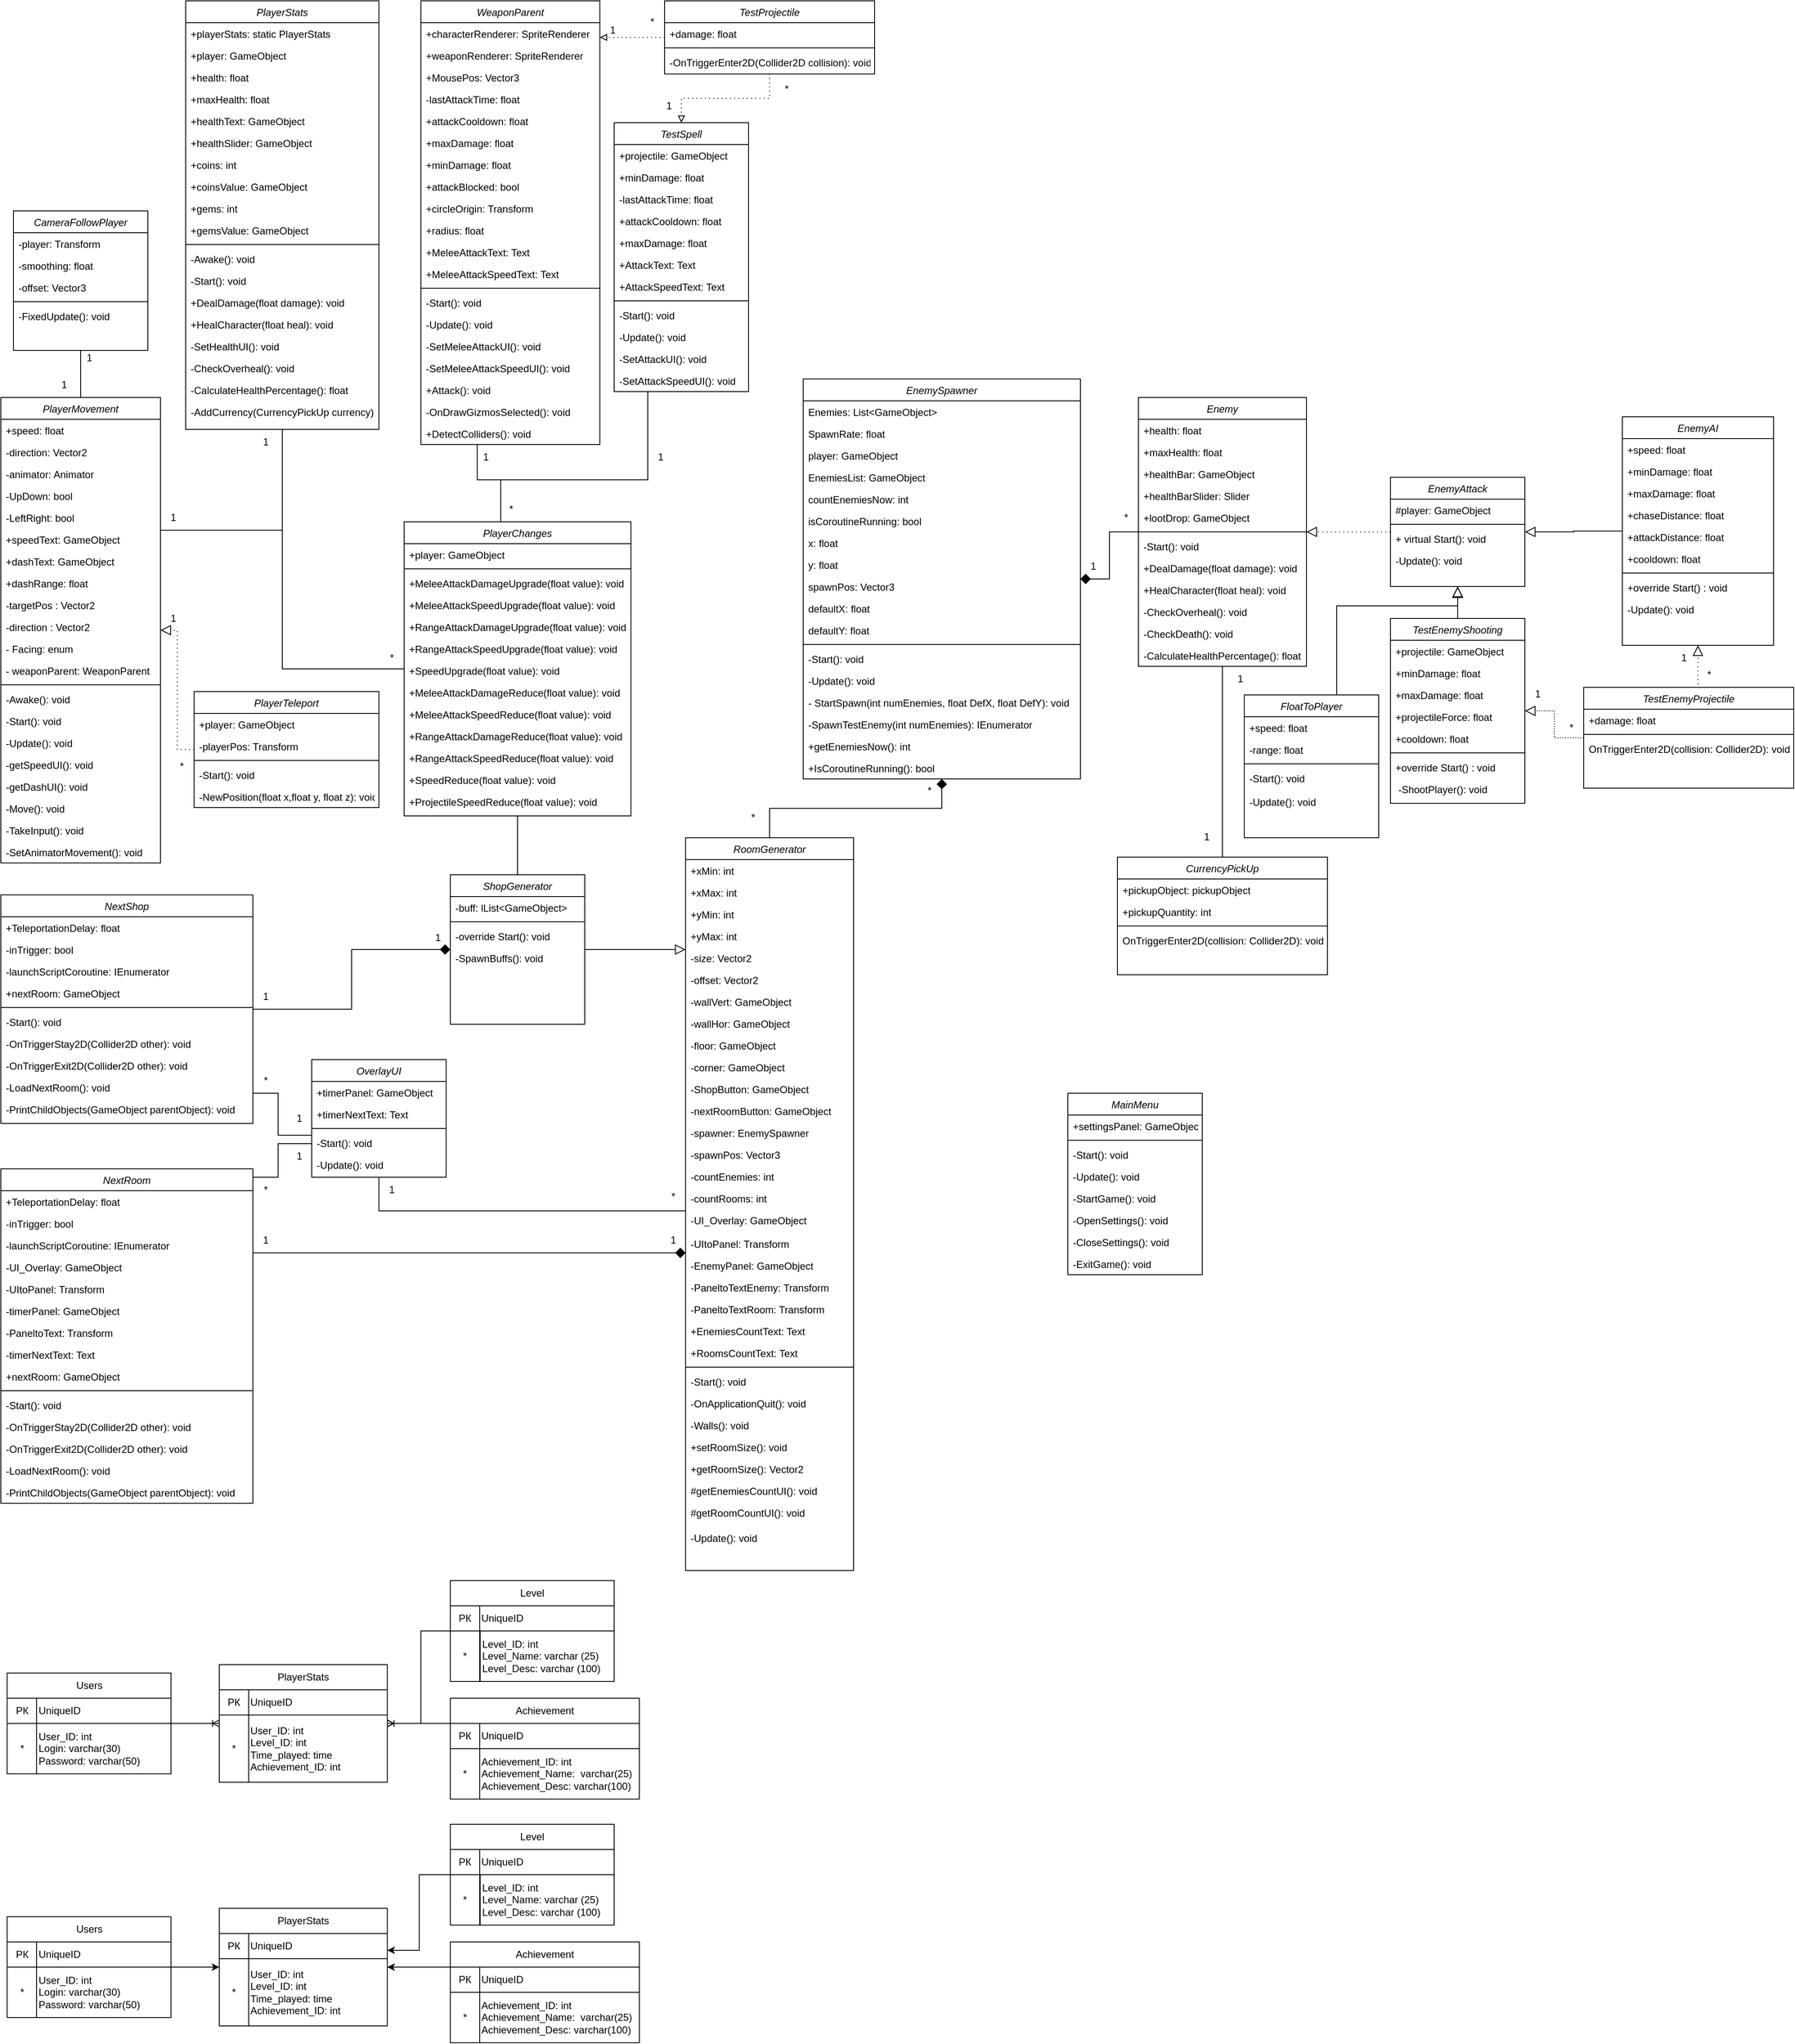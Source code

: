 <mxfile version="21.2.9" type="github">
  <diagram id="C5RBs43oDa-KdzZeNtuy" name="Page-1">
    <mxGraphModel dx="2607" dy="1375" grid="1" gridSize="10" guides="1" tooltips="1" connect="1" arrows="1" fold="1" page="1" pageScale="1" pageWidth="827" pageHeight="1169" math="0" shadow="0">
      <root>
        <mxCell id="WIyWlLk6GJQsqaUBKTNV-0" />
        <mxCell id="WIyWlLk6GJQsqaUBKTNV-1" parent="WIyWlLk6GJQsqaUBKTNV-0" />
        <mxCell id="WyFu2ZLnFWGLuDHzRjwc-318" value="" style="edgeStyle=orthogonalEdgeStyle;rounded=0;orthogonalLoop=1;jettySize=auto;html=1;endArrow=none;endFill=0;" parent="WIyWlLk6GJQsqaUBKTNV-1" source="L8eYaxsFJRPT3boN3Thz-18" target="zkfFHV4jXpPFQw0GAbJ--0" edge="1">
          <mxGeometry relative="1" as="geometry">
            <mxPoint x="170" y="450" as="targetPoint" />
          </mxGeometry>
        </mxCell>
        <mxCell id="WyFu2ZLnFWGLuDHzRjwc-324" value="" style="edgeStyle=orthogonalEdgeStyle;rounded=0;orthogonalLoop=1;jettySize=auto;html=1;endArrow=block;endFill=0;endSize=10;dashed=1;dashPattern=1 4;" parent="WIyWlLk6GJQsqaUBKTNV-1" source="568QGfMxoVCSqlvynEsD-6" target="zkfFHV4jXpPFQw0GAbJ--0" edge="1">
          <mxGeometry relative="1" as="geometry">
            <mxPoint x="350" y="840" as="sourcePoint" />
            <mxPoint x="260" y="710" as="targetPoint" />
          </mxGeometry>
        </mxCell>
        <mxCell id="zkfFHV4jXpPFQw0GAbJ--0" value="PlayerMovement" style="swimlane;fontStyle=2;align=center;verticalAlign=top;childLayout=stackLayout;horizontal=1;startSize=26;horizontalStack=0;resizeParent=1;resizeLast=0;collapsible=1;marginBottom=0;rounded=0;shadow=0;strokeWidth=1;" parent="WIyWlLk6GJQsqaUBKTNV-1" vertex="1">
          <mxGeometry x="20" y="482" width="190" height="554" as="geometry">
            <mxRectangle x="230" y="140" width="160" height="26" as="alternateBounds" />
          </mxGeometry>
        </mxCell>
        <mxCell id="zkfFHV4jXpPFQw0GAbJ--1" value="+speed: float" style="text;align=left;verticalAlign=top;spacingLeft=4;spacingRight=4;overflow=hidden;rotatable=0;points=[[0,0.5],[1,0.5]];portConstraint=eastwest;" parent="zkfFHV4jXpPFQw0GAbJ--0" vertex="1">
          <mxGeometry y="26" width="190" height="26" as="geometry" />
        </mxCell>
        <mxCell id="WyFu2ZLnFWGLuDHzRjwc-57" value="-direction: Vector2" style="text;align=left;verticalAlign=top;spacingLeft=4;spacingRight=4;overflow=hidden;rotatable=0;points=[[0,0.5],[1,0.5]];portConstraint=eastwest;" parent="zkfFHV4jXpPFQw0GAbJ--0" vertex="1">
          <mxGeometry y="52" width="190" height="26" as="geometry" />
        </mxCell>
        <mxCell id="WyFu2ZLnFWGLuDHzRjwc-59" value="-animator: Animator" style="text;align=left;verticalAlign=top;spacingLeft=4;spacingRight=4;overflow=hidden;rotatable=0;points=[[0,0.5],[1,0.5]];portConstraint=eastwest;" parent="zkfFHV4jXpPFQw0GAbJ--0" vertex="1">
          <mxGeometry y="78" width="190" height="26" as="geometry" />
        </mxCell>
        <mxCell id="WyFu2ZLnFWGLuDHzRjwc-62" value="-UpDown: bool" style="text;align=left;verticalAlign=top;spacingLeft=4;spacingRight=4;overflow=hidden;rotatable=0;points=[[0,0.5],[1,0.5]];portConstraint=eastwest;rounded=0;shadow=0;html=0;" parent="zkfFHV4jXpPFQw0GAbJ--0" vertex="1">
          <mxGeometry y="104" width="190" height="26" as="geometry" />
        </mxCell>
        <mxCell id="WyFu2ZLnFWGLuDHzRjwc-61" value="-LeftRight: bool" style="text;align=left;verticalAlign=top;spacingLeft=4;spacingRight=4;overflow=hidden;rotatable=0;points=[[0,0.5],[1,0.5]];portConstraint=eastwest;" parent="zkfFHV4jXpPFQw0GAbJ--0" vertex="1">
          <mxGeometry y="130" width="190" height="26" as="geometry" />
        </mxCell>
        <mxCell id="WyFu2ZLnFWGLuDHzRjwc-60" value="+speedText: GameObject" style="text;align=left;verticalAlign=top;spacingLeft=4;spacingRight=4;overflow=hidden;rotatable=0;points=[[0,0.5],[1,0.5]];portConstraint=eastwest;rounded=0;shadow=0;html=0;" parent="zkfFHV4jXpPFQw0GAbJ--0" vertex="1">
          <mxGeometry y="156" width="190" height="26" as="geometry" />
        </mxCell>
        <mxCell id="WyFu2ZLnFWGLuDHzRjwc-58" value="+dashText: GameObject" style="text;align=left;verticalAlign=top;spacingLeft=4;spacingRight=4;overflow=hidden;rotatable=0;points=[[0,0.5],[1,0.5]];portConstraint=eastwest;rounded=0;shadow=0;html=0;" parent="zkfFHV4jXpPFQw0GAbJ--0" vertex="1">
          <mxGeometry y="182" width="190" height="26" as="geometry" />
        </mxCell>
        <mxCell id="zkfFHV4jXpPFQw0GAbJ--3" value="+dashRange: float" style="text;align=left;verticalAlign=top;spacingLeft=4;spacingRight=4;overflow=hidden;rotatable=0;points=[[0,0.5],[1,0.5]];portConstraint=eastwest;rounded=0;shadow=0;html=0;" parent="zkfFHV4jXpPFQw0GAbJ--0" vertex="1">
          <mxGeometry y="208" width="190" height="26" as="geometry" />
        </mxCell>
        <mxCell id="WyFu2ZLnFWGLuDHzRjwc-72" value="-targetPos : Vector2" style="text;align=left;verticalAlign=top;spacingLeft=4;spacingRight=4;overflow=hidden;rotatable=0;points=[[0,0.5],[1,0.5]];portConstraint=eastwest;rounded=0;shadow=0;html=0;" parent="zkfFHV4jXpPFQw0GAbJ--0" vertex="1">
          <mxGeometry y="234" width="190" height="26" as="geometry" />
        </mxCell>
        <mxCell id="WyFu2ZLnFWGLuDHzRjwc-73" value="-direction : Vector2" style="text;align=left;verticalAlign=top;spacingLeft=4;spacingRight=4;overflow=hidden;rotatable=0;points=[[0,0.5],[1,0.5]];portConstraint=eastwest;rounded=0;shadow=0;html=0;" parent="zkfFHV4jXpPFQw0GAbJ--0" vertex="1">
          <mxGeometry y="260" width="190" height="26" as="geometry" />
        </mxCell>
        <mxCell id="WyFu2ZLnFWGLuDHzRjwc-74" value="- Facing: enum" style="text;align=left;verticalAlign=top;spacingLeft=4;spacingRight=4;overflow=hidden;rotatable=0;points=[[0,0.5],[1,0.5]];portConstraint=eastwest;rounded=0;shadow=0;html=0;" parent="zkfFHV4jXpPFQw0GAbJ--0" vertex="1">
          <mxGeometry y="286" width="190" height="26" as="geometry" />
        </mxCell>
        <mxCell id="WyFu2ZLnFWGLuDHzRjwc-76" value="- weaponParent: WeaponParent" style="text;align=left;verticalAlign=top;spacingLeft=4;spacingRight=4;overflow=hidden;rotatable=0;points=[[0,0.5],[1,0.5]];portConstraint=eastwest;rounded=0;shadow=0;html=0;" parent="zkfFHV4jXpPFQw0GAbJ--0" vertex="1">
          <mxGeometry y="312" width="190" height="26" as="geometry" />
        </mxCell>
        <mxCell id="zkfFHV4jXpPFQw0GAbJ--4" value="" style="line;html=1;strokeWidth=1;align=left;verticalAlign=middle;spacingTop=-1;spacingLeft=3;spacingRight=3;rotatable=0;labelPosition=right;points=[];portConstraint=eastwest;" parent="zkfFHV4jXpPFQw0GAbJ--0" vertex="1">
          <mxGeometry y="338" width="190" height="8" as="geometry" />
        </mxCell>
        <mxCell id="WyFu2ZLnFWGLuDHzRjwc-70" value="-Awake(): void" style="text;align=left;verticalAlign=top;spacingLeft=4;spacingRight=4;overflow=hidden;rotatable=0;points=[[0,0.5],[1,0.5]];portConstraint=eastwest;rounded=0;shadow=0;html=0;" parent="zkfFHV4jXpPFQw0GAbJ--0" vertex="1">
          <mxGeometry y="346" width="190" height="26" as="geometry" />
        </mxCell>
        <mxCell id="WyFu2ZLnFWGLuDHzRjwc-69" value="-Start(): void" style="text;align=left;verticalAlign=top;spacingLeft=4;spacingRight=4;overflow=hidden;rotatable=0;points=[[0,0.5],[1,0.5]];portConstraint=eastwest;rounded=0;shadow=0;html=0;" parent="zkfFHV4jXpPFQw0GAbJ--0" vertex="1">
          <mxGeometry y="372" width="190" height="26" as="geometry" />
        </mxCell>
        <mxCell id="WyFu2ZLnFWGLuDHzRjwc-68" value="-Update(): void" style="text;align=left;verticalAlign=top;spacingLeft=4;spacingRight=4;overflow=hidden;rotatable=0;points=[[0,0.5],[1,0.5]];portConstraint=eastwest;rounded=0;shadow=0;html=0;" parent="zkfFHV4jXpPFQw0GAbJ--0" vertex="1">
          <mxGeometry y="398" width="190" height="26" as="geometry" />
        </mxCell>
        <mxCell id="WyFu2ZLnFWGLuDHzRjwc-67" value="-getSpeedUI(): void" style="text;align=left;verticalAlign=top;spacingLeft=4;spacingRight=4;overflow=hidden;rotatable=0;points=[[0,0.5],[1,0.5]];portConstraint=eastwest;rounded=0;shadow=0;html=0;" parent="zkfFHV4jXpPFQw0GAbJ--0" vertex="1">
          <mxGeometry y="424" width="190" height="26" as="geometry" />
        </mxCell>
        <mxCell id="WyFu2ZLnFWGLuDHzRjwc-63" value="-getDashUI(): void" style="text;align=left;verticalAlign=top;spacingLeft=4;spacingRight=4;overflow=hidden;rotatable=0;points=[[0,0.5],[1,0.5]];portConstraint=eastwest;rounded=0;shadow=0;html=0;" parent="zkfFHV4jXpPFQw0GAbJ--0" vertex="1">
          <mxGeometry y="450" width="190" height="26" as="geometry" />
        </mxCell>
        <mxCell id="WyFu2ZLnFWGLuDHzRjwc-64" value="-Move(): void" style="text;align=left;verticalAlign=top;spacingLeft=4;spacingRight=4;overflow=hidden;rotatable=0;points=[[0,0.5],[1,0.5]];portConstraint=eastwest;rounded=0;shadow=0;html=0;" parent="zkfFHV4jXpPFQw0GAbJ--0" vertex="1">
          <mxGeometry y="476" width="190" height="26" as="geometry" />
        </mxCell>
        <mxCell id="WyFu2ZLnFWGLuDHzRjwc-65" value="-TakeInput(): void" style="text;align=left;verticalAlign=top;spacingLeft=4;spacingRight=4;overflow=hidden;rotatable=0;points=[[0,0.5],[1,0.5]];portConstraint=eastwest;rounded=0;shadow=0;html=0;" parent="zkfFHV4jXpPFQw0GAbJ--0" vertex="1">
          <mxGeometry y="502" width="190" height="26" as="geometry" />
        </mxCell>
        <mxCell id="WyFu2ZLnFWGLuDHzRjwc-66" value="-SetAnimatorMovement(): void" style="text;align=left;verticalAlign=top;spacingLeft=4;spacingRight=4;overflow=hidden;rotatable=0;points=[[0,0.5],[1,0.5]];portConstraint=eastwest;rounded=0;shadow=0;html=0;" parent="zkfFHV4jXpPFQw0GAbJ--0" vertex="1">
          <mxGeometry y="528" width="190" height="26" as="geometry" />
        </mxCell>
        <mxCell id="568QGfMxoVCSqlvynEsD-1" value="PlayerStats" style="swimlane;fontStyle=2;align=center;verticalAlign=top;childLayout=stackLayout;horizontal=1;startSize=26;horizontalStack=0;resizeParent=1;resizeLast=0;collapsible=1;marginBottom=0;rounded=0;shadow=0;strokeWidth=1;" parent="WIyWlLk6GJQsqaUBKTNV-1" vertex="1">
          <mxGeometry x="240" y="10" width="230" height="510" as="geometry">
            <mxRectangle x="230" y="140" width="160" height="26" as="alternateBounds" />
          </mxGeometry>
        </mxCell>
        <mxCell id="568QGfMxoVCSqlvynEsD-2" value="+playerStats: static PlayerStats" style="text;align=left;verticalAlign=top;spacingLeft=4;spacingRight=4;overflow=hidden;rotatable=0;points=[[0,0.5],[1,0.5]];portConstraint=eastwest;" parent="568QGfMxoVCSqlvynEsD-1" vertex="1">
          <mxGeometry y="26" width="230" height="26" as="geometry" />
        </mxCell>
        <mxCell id="WyFu2ZLnFWGLuDHzRjwc-77" value="+player: GameObject" style="text;align=left;verticalAlign=top;spacingLeft=4;spacingRight=4;overflow=hidden;rotatable=0;points=[[0,0.5],[1,0.5]];portConstraint=eastwest;" parent="568QGfMxoVCSqlvynEsD-1" vertex="1">
          <mxGeometry y="52" width="230" height="26" as="geometry" />
        </mxCell>
        <mxCell id="WyFu2ZLnFWGLuDHzRjwc-80" value="+health: float" style="text;align=left;verticalAlign=top;spacingLeft=4;spacingRight=4;overflow=hidden;rotatable=0;points=[[0,0.5],[1,0.5]];portConstraint=eastwest;rounded=0;shadow=0;html=0;" parent="568QGfMxoVCSqlvynEsD-1" vertex="1">
          <mxGeometry y="78" width="230" height="26" as="geometry" />
        </mxCell>
        <mxCell id="WyFu2ZLnFWGLuDHzRjwc-81" value="+maxHealth: float" style="text;align=left;verticalAlign=top;spacingLeft=4;spacingRight=4;overflow=hidden;rotatable=0;points=[[0,0.5],[1,0.5]];portConstraint=eastwest;" parent="568QGfMxoVCSqlvynEsD-1" vertex="1">
          <mxGeometry y="104" width="230" height="26" as="geometry" />
        </mxCell>
        <mxCell id="WyFu2ZLnFWGLuDHzRjwc-82" value="+healthText: GameObject" style="text;align=left;verticalAlign=top;spacingLeft=4;spacingRight=4;overflow=hidden;rotatable=0;points=[[0,0.5],[1,0.5]];portConstraint=eastwest;rounded=0;shadow=0;html=0;" parent="568QGfMxoVCSqlvynEsD-1" vertex="1">
          <mxGeometry y="130" width="230" height="26" as="geometry" />
        </mxCell>
        <mxCell id="WyFu2ZLnFWGLuDHzRjwc-79" value="+healthSlider: GameObject" style="text;align=left;verticalAlign=top;spacingLeft=4;spacingRight=4;overflow=hidden;rotatable=0;points=[[0,0.5],[1,0.5]];portConstraint=eastwest;" parent="568QGfMxoVCSqlvynEsD-1" vertex="1">
          <mxGeometry y="156" width="230" height="26" as="geometry" />
        </mxCell>
        <mxCell id="WyFu2ZLnFWGLuDHzRjwc-78" value="+coins: int" style="text;align=left;verticalAlign=top;spacingLeft=4;spacingRight=4;overflow=hidden;rotatable=0;points=[[0,0.5],[1,0.5]];portConstraint=eastwest;rounded=0;shadow=0;html=0;" parent="568QGfMxoVCSqlvynEsD-1" vertex="1">
          <mxGeometry y="182" width="230" height="26" as="geometry" />
        </mxCell>
        <mxCell id="WyFu2ZLnFWGLuDHzRjwc-83" value="+coinsValue: GameObject" style="text;align=left;verticalAlign=top;spacingLeft=4;spacingRight=4;overflow=hidden;rotatable=0;points=[[0,0.5],[1,0.5]];portConstraint=eastwest;rounded=0;shadow=0;html=0;" parent="568QGfMxoVCSqlvynEsD-1" vertex="1">
          <mxGeometry y="208" width="230" height="26" as="geometry" />
        </mxCell>
        <mxCell id="WyFu2ZLnFWGLuDHzRjwc-84" value="+gems: int" style="text;align=left;verticalAlign=top;spacingLeft=4;spacingRight=4;overflow=hidden;rotatable=0;points=[[0,0.5],[1,0.5]];portConstraint=eastwest;rounded=0;shadow=0;html=0;" parent="568QGfMxoVCSqlvynEsD-1" vertex="1">
          <mxGeometry y="234" width="230" height="26" as="geometry" />
        </mxCell>
        <mxCell id="568QGfMxoVCSqlvynEsD-3" value="+gemsValue: GameObject" style="text;align=left;verticalAlign=top;spacingLeft=4;spacingRight=4;overflow=hidden;rotatable=0;points=[[0,0.5],[1,0.5]];portConstraint=eastwest;rounded=0;shadow=0;html=0;" parent="568QGfMxoVCSqlvynEsD-1" vertex="1">
          <mxGeometry y="260" width="230" height="26" as="geometry" />
        </mxCell>
        <mxCell id="568QGfMxoVCSqlvynEsD-4" value="" style="line;html=1;strokeWidth=1;align=left;verticalAlign=middle;spacingTop=-1;spacingLeft=3;spacingRight=3;rotatable=0;labelPosition=right;points=[];portConstraint=eastwest;" parent="568QGfMxoVCSqlvynEsD-1" vertex="1">
          <mxGeometry y="286" width="230" height="8" as="geometry" />
        </mxCell>
        <mxCell id="WyFu2ZLnFWGLuDHzRjwc-85" value="-Awake(): void" style="text;align=left;verticalAlign=top;spacingLeft=4;spacingRight=4;overflow=hidden;rotatable=0;points=[[0,0.5],[1,0.5]];portConstraint=eastwest;rounded=0;shadow=0;html=0;" parent="568QGfMxoVCSqlvynEsD-1" vertex="1">
          <mxGeometry y="294" width="230" height="26" as="geometry" />
        </mxCell>
        <mxCell id="WyFu2ZLnFWGLuDHzRjwc-86" value="-Start(): void" style="text;align=left;verticalAlign=top;spacingLeft=4;spacingRight=4;overflow=hidden;rotatable=0;points=[[0,0.5],[1,0.5]];portConstraint=eastwest;rounded=0;shadow=0;html=0;" parent="568QGfMxoVCSqlvynEsD-1" vertex="1">
          <mxGeometry y="320" width="230" height="26" as="geometry" />
        </mxCell>
        <mxCell id="WyFu2ZLnFWGLuDHzRjwc-89" value="+DealDamage(float damage): void" style="text;align=left;verticalAlign=top;spacingLeft=4;spacingRight=4;overflow=hidden;rotatable=0;points=[[0,0.5],[1,0.5]];portConstraint=eastwest;rounded=0;shadow=0;html=0;" parent="568QGfMxoVCSqlvynEsD-1" vertex="1">
          <mxGeometry y="346" width="230" height="26" as="geometry" />
        </mxCell>
        <mxCell id="WyFu2ZLnFWGLuDHzRjwc-92" value="+HealCharacter(float heal): void" style="text;align=left;verticalAlign=top;spacingLeft=4;spacingRight=4;overflow=hidden;rotatable=0;points=[[0,0.5],[1,0.5]];portConstraint=eastwest;rounded=0;shadow=0;html=0;" parent="568QGfMxoVCSqlvynEsD-1" vertex="1">
          <mxGeometry y="372" width="230" height="26" as="geometry" />
        </mxCell>
        <mxCell id="WyFu2ZLnFWGLuDHzRjwc-91" value="-SetHealthUI(): void" style="text;align=left;verticalAlign=top;spacingLeft=4;spacingRight=4;overflow=hidden;rotatable=0;points=[[0,0.5],[1,0.5]];portConstraint=eastwest;rounded=0;shadow=0;html=0;" parent="568QGfMxoVCSqlvynEsD-1" vertex="1">
          <mxGeometry y="398" width="230" height="26" as="geometry" />
        </mxCell>
        <mxCell id="WyFu2ZLnFWGLuDHzRjwc-90" value="-CheckOverheal(): void" style="text;align=left;verticalAlign=top;spacingLeft=4;spacingRight=4;overflow=hidden;rotatable=0;points=[[0,0.5],[1,0.5]];portConstraint=eastwest;rounded=0;shadow=0;html=0;" parent="568QGfMxoVCSqlvynEsD-1" vertex="1">
          <mxGeometry y="424" width="230" height="26" as="geometry" />
        </mxCell>
        <mxCell id="WyFu2ZLnFWGLuDHzRjwc-87" value="-CalculateHealthPercentage(): float" style="text;align=left;verticalAlign=top;spacingLeft=4;spacingRight=4;overflow=hidden;rotatable=0;points=[[0,0.5],[1,0.5]];portConstraint=eastwest;rounded=0;shadow=0;html=0;" parent="568QGfMxoVCSqlvynEsD-1" vertex="1">
          <mxGeometry y="450" width="230" height="26" as="geometry" />
        </mxCell>
        <mxCell id="WyFu2ZLnFWGLuDHzRjwc-88" value="-AddCurrency(CurrencyPickUp currency): void" style="text;align=left;verticalAlign=top;spacingLeft=4;spacingRight=4;overflow=hidden;rotatable=0;points=[[0,0.5],[1,0.5]];portConstraint=eastwest;rounded=0;shadow=0;html=0;" parent="568QGfMxoVCSqlvynEsD-1" vertex="1">
          <mxGeometry y="476" width="230" height="26" as="geometry" />
        </mxCell>
        <mxCell id="568QGfMxoVCSqlvynEsD-6" value="PlayerTeleport&#xa;" style="swimlane;fontStyle=2;align=center;verticalAlign=top;childLayout=stackLayout;horizontal=1;startSize=26;horizontalStack=0;resizeParent=1;resizeLast=0;collapsible=1;marginBottom=0;rounded=0;shadow=0;strokeWidth=1;" parent="WIyWlLk6GJQsqaUBKTNV-1" vertex="1">
          <mxGeometry x="250" y="832" width="220" height="138" as="geometry">
            <mxRectangle x="230" y="140" width="160" height="26" as="alternateBounds" />
          </mxGeometry>
        </mxCell>
        <mxCell id="568QGfMxoVCSqlvynEsD-7" value="+player: GameObject" style="text;align=left;verticalAlign=top;spacingLeft=4;spacingRight=4;overflow=hidden;rotatable=0;points=[[0,0.5],[1,0.5]];portConstraint=eastwest;" parent="568QGfMxoVCSqlvynEsD-6" vertex="1">
          <mxGeometry y="26" width="220" height="26" as="geometry" />
        </mxCell>
        <mxCell id="WyFu2ZLnFWGLuDHzRjwc-93" value="-playerPos: Transform" style="text;align=left;verticalAlign=top;spacingLeft=4;spacingRight=4;overflow=hidden;rotatable=0;points=[[0,0.5],[1,0.5]];portConstraint=eastwest;" parent="568QGfMxoVCSqlvynEsD-6" vertex="1">
          <mxGeometry y="52" width="220" height="26" as="geometry" />
        </mxCell>
        <mxCell id="568QGfMxoVCSqlvynEsD-9" value="" style="line;html=1;strokeWidth=1;align=left;verticalAlign=middle;spacingTop=-1;spacingLeft=3;spacingRight=3;rotatable=0;labelPosition=right;points=[];portConstraint=eastwest;" parent="568QGfMxoVCSqlvynEsD-6" vertex="1">
          <mxGeometry y="78" width="220" height="8" as="geometry" />
        </mxCell>
        <mxCell id="WyFu2ZLnFWGLuDHzRjwc-94" value="-Start(): void" style="text;align=left;verticalAlign=top;spacingLeft=4;spacingRight=4;overflow=hidden;rotatable=0;points=[[0,0.5],[1,0.5]];portConstraint=eastwest;" parent="568QGfMxoVCSqlvynEsD-6" vertex="1">
          <mxGeometry y="86" width="220" height="26" as="geometry" />
        </mxCell>
        <mxCell id="WyFu2ZLnFWGLuDHzRjwc-95" value="-NewPosition(float x,float y, float z): void" style="text;align=left;verticalAlign=top;spacingLeft=4;spacingRight=4;overflow=hidden;rotatable=0;points=[[0,0.5],[1,0.5]];portConstraint=eastwest;" parent="568QGfMxoVCSqlvynEsD-6" vertex="1">
          <mxGeometry y="112" width="220" height="26" as="geometry" />
        </mxCell>
        <mxCell id="568QGfMxoVCSqlvynEsD-12" value="TestProjectile" style="swimlane;fontStyle=2;align=center;verticalAlign=top;childLayout=stackLayout;horizontal=1;startSize=26;horizontalStack=0;resizeParent=1;resizeLast=0;collapsible=1;marginBottom=0;rounded=0;shadow=0;strokeWidth=1;" parent="WIyWlLk6GJQsqaUBKTNV-1" vertex="1">
          <mxGeometry x="810" y="10" width="250" height="87" as="geometry">
            <mxRectangle x="230" y="140" width="160" height="26" as="alternateBounds" />
          </mxGeometry>
        </mxCell>
        <mxCell id="568QGfMxoVCSqlvynEsD-13" value="+damage: float" style="text;align=left;verticalAlign=top;spacingLeft=4;spacingRight=4;overflow=hidden;rotatable=0;points=[[0,0.5],[1,0.5]];portConstraint=eastwest;" parent="568QGfMxoVCSqlvynEsD-12" vertex="1">
          <mxGeometry y="26" width="250" height="26" as="geometry" />
        </mxCell>
        <mxCell id="568QGfMxoVCSqlvynEsD-15" value="" style="line;html=1;strokeWidth=1;align=left;verticalAlign=middle;spacingTop=-1;spacingLeft=3;spacingRight=3;rotatable=0;labelPosition=right;points=[];portConstraint=eastwest;" parent="568QGfMxoVCSqlvynEsD-12" vertex="1">
          <mxGeometry y="52" width="250" height="8" as="geometry" />
        </mxCell>
        <mxCell id="WyFu2ZLnFWGLuDHzRjwc-119" value="-OnTriggerEnter2D(Collider2D collision): void" style="text;align=left;verticalAlign=top;spacingLeft=4;spacingRight=4;overflow=hidden;rotatable=0;points=[[0,0.5],[1,0.5]];portConstraint=eastwest;rounded=0;shadow=0;html=0;" parent="568QGfMxoVCSqlvynEsD-12" vertex="1">
          <mxGeometry y="60" width="250" height="26" as="geometry" />
        </mxCell>
        <mxCell id="WyFu2ZLnFWGLuDHzRjwc-133" value="" style="edgeStyle=orthogonalEdgeStyle;rounded=0;orthogonalLoop=1;jettySize=auto;html=1;dashed=1;dashPattern=1 4;endArrow=block;endFill=0;" parent="WIyWlLk6GJQsqaUBKTNV-1" source="568QGfMxoVCSqlvynEsD-12" target="568QGfMxoVCSqlvynEsD-17" edge="1">
          <mxGeometry relative="1" as="geometry">
            <mxPoint x="940" y="260" as="targetPoint" />
          </mxGeometry>
        </mxCell>
        <mxCell id="568QGfMxoVCSqlvynEsD-17" value="TestSpell&#xa;" style="swimlane;fontStyle=2;align=center;verticalAlign=top;childLayout=stackLayout;horizontal=1;startSize=26;horizontalStack=0;resizeParent=1;resizeLast=0;collapsible=1;marginBottom=0;rounded=0;shadow=0;strokeWidth=1;" parent="WIyWlLk6GJQsqaUBKTNV-1" vertex="1">
          <mxGeometry x="750" y="155" width="160" height="320" as="geometry">
            <mxRectangle x="230" y="140" width="160" height="26" as="alternateBounds" />
          </mxGeometry>
        </mxCell>
        <mxCell id="WyFu2ZLnFWGLuDHzRjwc-120" value="+projectile: GameObject" style="text;align=left;verticalAlign=top;spacingLeft=4;spacingRight=4;overflow=hidden;rotatable=0;points=[[0,0.5],[1,0.5]];portConstraint=eastwest;" parent="568QGfMxoVCSqlvynEsD-17" vertex="1">
          <mxGeometry y="26" width="160" height="26" as="geometry" />
        </mxCell>
        <mxCell id="WyFu2ZLnFWGLuDHzRjwc-121" value="+minDamage: float" style="text;align=left;verticalAlign=top;spacingLeft=4;spacingRight=4;overflow=hidden;rotatable=0;points=[[0,0.5],[1,0.5]];portConstraint=eastwest;" parent="568QGfMxoVCSqlvynEsD-17" vertex="1">
          <mxGeometry y="52" width="160" height="26" as="geometry" />
        </mxCell>
        <mxCell id="WyFu2ZLnFWGLuDHzRjwc-123" value="-lastAttackTime: float" style="text;align=left;verticalAlign=top;spacingLeft=4;spacingRight=4;overflow=hidden;rotatable=0;points=[[0,0.5],[1,0.5]];portConstraint=eastwest;" parent="568QGfMxoVCSqlvynEsD-17" vertex="1">
          <mxGeometry y="78" width="160" height="26" as="geometry" />
        </mxCell>
        <mxCell id="WyFu2ZLnFWGLuDHzRjwc-124" value="+attackCooldown: float " style="text;align=left;verticalAlign=top;spacingLeft=4;spacingRight=4;overflow=hidden;rotatable=0;points=[[0,0.5],[1,0.5]];portConstraint=eastwest;" parent="568QGfMxoVCSqlvynEsD-17" vertex="1">
          <mxGeometry y="104" width="160" height="26" as="geometry" />
        </mxCell>
        <mxCell id="WyFu2ZLnFWGLuDHzRjwc-122" value="+maxDamage: float " style="text;align=left;verticalAlign=top;spacingLeft=4;spacingRight=4;overflow=hidden;rotatable=0;points=[[0,0.5],[1,0.5]];portConstraint=eastwest;" parent="568QGfMxoVCSqlvynEsD-17" vertex="1">
          <mxGeometry y="130" width="160" height="26" as="geometry" />
        </mxCell>
        <mxCell id="WyFu2ZLnFWGLuDHzRjwc-125" value="+AttackText: Text" style="text;align=left;verticalAlign=top;spacingLeft=4;spacingRight=4;overflow=hidden;rotatable=0;points=[[0,0.5],[1,0.5]];portConstraint=eastwest;" parent="568QGfMxoVCSqlvynEsD-17" vertex="1">
          <mxGeometry y="156" width="160" height="26" as="geometry" />
        </mxCell>
        <mxCell id="WyFu2ZLnFWGLuDHzRjwc-126" value="+AttackSpeedText: Text" style="text;align=left;verticalAlign=top;spacingLeft=4;spacingRight=4;overflow=hidden;rotatable=0;points=[[0,0.5],[1,0.5]];portConstraint=eastwest;" parent="568QGfMxoVCSqlvynEsD-17" vertex="1">
          <mxGeometry y="182" width="160" height="26" as="geometry" />
        </mxCell>
        <mxCell id="568QGfMxoVCSqlvynEsD-20" value="" style="line;html=1;strokeWidth=1;align=left;verticalAlign=middle;spacingTop=-1;spacingLeft=3;spacingRight=3;rotatable=0;labelPosition=right;points=[];portConstraint=eastwest;" parent="568QGfMxoVCSqlvynEsD-17" vertex="1">
          <mxGeometry y="208" width="160" height="8" as="geometry" />
        </mxCell>
        <mxCell id="WyFu2ZLnFWGLuDHzRjwc-127" value="-Start(): void" style="text;align=left;verticalAlign=top;spacingLeft=4;spacingRight=4;overflow=hidden;rotatable=0;points=[[0,0.5],[1,0.5]];portConstraint=eastwest;rounded=0;shadow=0;html=0;" parent="568QGfMxoVCSqlvynEsD-17" vertex="1">
          <mxGeometry y="216" width="160" height="26" as="geometry" />
        </mxCell>
        <mxCell id="WyFu2ZLnFWGLuDHzRjwc-128" value="-Update(): void" style="text;align=left;verticalAlign=top;spacingLeft=4;spacingRight=4;overflow=hidden;rotatable=0;points=[[0,0.5],[1,0.5]];portConstraint=eastwest;rounded=0;shadow=0;html=0;" parent="568QGfMxoVCSqlvynEsD-17" vertex="1">
          <mxGeometry y="242" width="160" height="26" as="geometry" />
        </mxCell>
        <mxCell id="WyFu2ZLnFWGLuDHzRjwc-129" value="-SetAttackUI(): void" style="text;align=left;verticalAlign=top;spacingLeft=4;spacingRight=4;overflow=hidden;rotatable=0;points=[[0,0.5],[1,0.5]];portConstraint=eastwest;rounded=0;shadow=0;html=0;" parent="568QGfMxoVCSqlvynEsD-17" vertex="1">
          <mxGeometry y="268" width="160" height="26" as="geometry" />
        </mxCell>
        <mxCell id="WyFu2ZLnFWGLuDHzRjwc-130" value="-SetAttackSpeedUI(): void" style="text;align=left;verticalAlign=top;spacingLeft=4;spacingRight=4;overflow=hidden;rotatable=0;points=[[0,0.5],[1,0.5]];portConstraint=eastwest;rounded=0;shadow=0;html=0;" parent="568QGfMxoVCSqlvynEsD-17" vertex="1">
          <mxGeometry y="294" width="160" height="26" as="geometry" />
        </mxCell>
        <mxCell id="FnZivkPBtHURwTox3Rwt-6" style="edgeStyle=orthogonalEdgeStyle;rounded=0;orthogonalLoop=1;jettySize=auto;html=1;endArrow=block;endFill=0;endSize=11;" edge="1" parent="WIyWlLk6GJQsqaUBKTNV-1" source="568QGfMxoVCSqlvynEsD-23" target="L8eYaxsFJRPT3boN3Thz-31">
          <mxGeometry relative="1" as="geometry">
            <Array as="points">
              <mxPoint x="1610" y="730" />
              <mxPoint x="1754" y="730" />
            </Array>
          </mxGeometry>
        </mxCell>
        <mxCell id="568QGfMxoVCSqlvynEsD-23" value="FloatToPlayer" style="swimlane;fontStyle=2;align=center;verticalAlign=top;childLayout=stackLayout;horizontal=1;startSize=26;horizontalStack=0;resizeParent=1;resizeLast=0;collapsible=1;marginBottom=0;rounded=0;shadow=0;strokeWidth=1;" parent="WIyWlLk6GJQsqaUBKTNV-1" vertex="1">
          <mxGeometry x="1500" y="836" width="160" height="170" as="geometry">
            <mxRectangle x="230" y="140" width="160" height="26" as="alternateBounds" />
          </mxGeometry>
        </mxCell>
        <mxCell id="WyFu2ZLnFWGLuDHzRjwc-1" value="+speed: float&#xa;" style="text;align=left;verticalAlign=top;spacingLeft=4;spacingRight=4;overflow=hidden;rotatable=0;points=[[0,0.5],[1,0.5]];portConstraint=eastwest;" parent="568QGfMxoVCSqlvynEsD-23" vertex="1">
          <mxGeometry y="26" width="160" height="26" as="geometry" />
        </mxCell>
        <mxCell id="WyFu2ZLnFWGLuDHzRjwc-7" value="-range: float" style="text;align=left;verticalAlign=top;spacingLeft=4;spacingRight=4;overflow=hidden;rotatable=0;points=[[0,0.5],[1,0.5]];portConstraint=eastwest;" parent="568QGfMxoVCSqlvynEsD-23" vertex="1">
          <mxGeometry y="52" width="160" height="26" as="geometry" />
        </mxCell>
        <mxCell id="568QGfMxoVCSqlvynEsD-26" value="" style="line;html=1;strokeWidth=1;align=left;verticalAlign=middle;spacingTop=-1;spacingLeft=3;spacingRight=3;rotatable=0;labelPosition=right;points=[];portConstraint=eastwest;" parent="568QGfMxoVCSqlvynEsD-23" vertex="1">
          <mxGeometry y="78" width="160" height="8" as="geometry" />
        </mxCell>
        <mxCell id="568QGfMxoVCSqlvynEsD-27" value="-Start(): void" style="text;align=left;verticalAlign=top;spacingLeft=4;spacingRight=4;overflow=hidden;rotatable=0;points=[[0,0.5],[1,0.5]];portConstraint=eastwest;" parent="568QGfMxoVCSqlvynEsD-23" vertex="1">
          <mxGeometry y="86" width="160" height="28" as="geometry" />
        </mxCell>
        <mxCell id="WyFu2ZLnFWGLuDHzRjwc-14" value="-Update(): void" style="text;align=left;verticalAlign=top;spacingLeft=4;spacingRight=4;overflow=hidden;rotatable=0;points=[[0,0.5],[1,0.5]];portConstraint=eastwest;" parent="568QGfMxoVCSqlvynEsD-23" vertex="1">
          <mxGeometry y="114" width="160" height="30" as="geometry" />
        </mxCell>
        <mxCell id="568QGfMxoVCSqlvynEsD-28" value="CurrencyPickUp" style="swimlane;fontStyle=2;align=center;verticalAlign=top;childLayout=stackLayout;horizontal=1;startSize=26;horizontalStack=0;resizeParent=1;resizeLast=0;collapsible=1;marginBottom=0;rounded=0;shadow=0;strokeWidth=1;" parent="WIyWlLk6GJQsqaUBKTNV-1" vertex="1">
          <mxGeometry x="1349" y="1029" width="250" height="140" as="geometry">
            <mxRectangle x="230" y="140" width="160" height="26" as="alternateBounds" />
          </mxGeometry>
        </mxCell>
        <mxCell id="568QGfMxoVCSqlvynEsD-29" value="+pickupObject: pickupObject" style="text;align=left;verticalAlign=top;spacingLeft=4;spacingRight=4;overflow=hidden;rotatable=0;points=[[0,0.5],[1,0.5]];portConstraint=eastwest;" parent="568QGfMxoVCSqlvynEsD-28" vertex="1">
          <mxGeometry y="26" width="250" height="26" as="geometry" />
        </mxCell>
        <mxCell id="568QGfMxoVCSqlvynEsD-30" value="+pickupQuantity: int" style="text;align=left;verticalAlign=top;spacingLeft=4;spacingRight=4;overflow=hidden;rotatable=0;points=[[0,0.5],[1,0.5]];portConstraint=eastwest;rounded=0;shadow=0;html=0;" parent="568QGfMxoVCSqlvynEsD-28" vertex="1">
          <mxGeometry y="52" width="250" height="26" as="geometry" />
        </mxCell>
        <mxCell id="568QGfMxoVCSqlvynEsD-31" value="" style="line;html=1;strokeWidth=1;align=left;verticalAlign=middle;spacingTop=-1;spacingLeft=3;spacingRight=3;rotatable=0;labelPosition=right;points=[];portConstraint=eastwest;" parent="568QGfMxoVCSqlvynEsD-28" vertex="1">
          <mxGeometry y="78" width="250" height="8" as="geometry" />
        </mxCell>
        <mxCell id="568QGfMxoVCSqlvynEsD-32" value="OnTriggerEnter2D(collision: Collider2D): void" style="text;align=left;verticalAlign=top;spacingLeft=4;spacingRight=4;overflow=hidden;rotatable=0;points=[[0,0.5],[1,0.5]];portConstraint=eastwest;" parent="568QGfMxoVCSqlvynEsD-28" vertex="1">
          <mxGeometry y="86" width="250" height="54" as="geometry" />
        </mxCell>
        <mxCell id="WyFu2ZLnFWGLuDHzRjwc-321" value="" style="edgeStyle=orthogonalEdgeStyle;rounded=0;orthogonalLoop=1;jettySize=auto;html=1;endArrow=block;endFill=0;endSize=10;" parent="WIyWlLk6GJQsqaUBKTNV-1" source="M_EGefmgFoTL3M5qtIrE-26" target="568QGfMxoVCSqlvynEsD-38" edge="1">
          <mxGeometry relative="1" as="geometry">
            <Array as="points">
              <mxPoint x="820" y="1139" />
              <mxPoint x="820" y="1139" />
            </Array>
            <mxPoint x="1160" y="1260" as="targetPoint" />
          </mxGeometry>
        </mxCell>
        <mxCell id="WyFu2ZLnFWGLuDHzRjwc-323" value="" style="edgeStyle=orthogonalEdgeStyle;rounded=0;orthogonalLoop=1;jettySize=auto;html=1;endArrow=diamond;endFill=1;endSize=10;" parent="WIyWlLk6GJQsqaUBKTNV-1" source="M_EGefmgFoTL3M5qtIrE-0" target="568QGfMxoVCSqlvynEsD-38" edge="1">
          <mxGeometry relative="1" as="geometry">
            <mxPoint x="670" y="1610" as="targetPoint" />
            <Array as="points">
              <mxPoint x="790" y="1500" />
              <mxPoint x="790" y="1500" />
            </Array>
          </mxGeometry>
        </mxCell>
        <mxCell id="568QGfMxoVCSqlvynEsD-38" value="RoomGenerator" style="swimlane;fontStyle=2;align=center;verticalAlign=top;childLayout=stackLayout;horizontal=1;startSize=26;horizontalStack=0;resizeParent=1;resizeLast=0;collapsible=1;marginBottom=0;rounded=0;shadow=0;strokeWidth=1;" parent="WIyWlLk6GJQsqaUBKTNV-1" vertex="1">
          <mxGeometry x="835" y="1006" width="200" height="872" as="geometry">
            <mxRectangle x="230" y="140" width="160" height="26" as="alternateBounds" />
          </mxGeometry>
        </mxCell>
        <mxCell id="568QGfMxoVCSqlvynEsD-39" value="+xMin: int" style="text;align=left;verticalAlign=top;spacingLeft=4;spacingRight=4;overflow=hidden;rotatable=0;points=[[0,0.5],[1,0.5]];portConstraint=eastwest;" parent="568QGfMxoVCSqlvynEsD-38" vertex="1">
          <mxGeometry y="26" width="200" height="26" as="geometry" />
        </mxCell>
        <mxCell id="WyFu2ZLnFWGLuDHzRjwc-205" value="+xMax: int" style="text;align=left;verticalAlign=top;spacingLeft=4;spacingRight=4;overflow=hidden;rotatable=0;points=[[0,0.5],[1,0.5]];portConstraint=eastwest;" parent="568QGfMxoVCSqlvynEsD-38" vertex="1">
          <mxGeometry y="52" width="200" height="26" as="geometry" />
        </mxCell>
        <mxCell id="WyFu2ZLnFWGLuDHzRjwc-212" value="+yMin: int" style="text;align=left;verticalAlign=top;spacingLeft=4;spacingRight=4;overflow=hidden;rotatable=0;points=[[0,0.5],[1,0.5]];portConstraint=eastwest;" parent="568QGfMxoVCSqlvynEsD-38" vertex="1">
          <mxGeometry y="78" width="200" height="26" as="geometry" />
        </mxCell>
        <mxCell id="WyFu2ZLnFWGLuDHzRjwc-211" value="+yMax: int" style="text;align=left;verticalAlign=top;spacingLeft=4;spacingRight=4;overflow=hidden;rotatable=0;points=[[0,0.5],[1,0.5]];portConstraint=eastwest;" parent="568QGfMxoVCSqlvynEsD-38" vertex="1">
          <mxGeometry y="104" width="200" height="26" as="geometry" />
        </mxCell>
        <mxCell id="WyFu2ZLnFWGLuDHzRjwc-210" value="-size: Vector2" style="text;align=left;verticalAlign=top;spacingLeft=4;spacingRight=4;overflow=hidden;rotatable=0;points=[[0,0.5],[1,0.5]];portConstraint=eastwest;" parent="568QGfMxoVCSqlvynEsD-38" vertex="1">
          <mxGeometry y="130" width="200" height="26" as="geometry" />
        </mxCell>
        <mxCell id="WyFu2ZLnFWGLuDHzRjwc-209" value="-offset: Vector2" style="text;align=left;verticalAlign=top;spacingLeft=4;spacingRight=4;overflow=hidden;rotatable=0;points=[[0,0.5],[1,0.5]];portConstraint=eastwest;" parent="568QGfMxoVCSqlvynEsD-38" vertex="1">
          <mxGeometry y="156" width="200" height="26" as="geometry" />
        </mxCell>
        <mxCell id="WyFu2ZLnFWGLuDHzRjwc-208" value="-wallVert: GameObject" style="text;align=left;verticalAlign=top;spacingLeft=4;spacingRight=4;overflow=hidden;rotatable=0;points=[[0,0.5],[1,0.5]];portConstraint=eastwest;" parent="568QGfMxoVCSqlvynEsD-38" vertex="1">
          <mxGeometry y="182" width="200" height="26" as="geometry" />
        </mxCell>
        <mxCell id="WyFu2ZLnFWGLuDHzRjwc-207" value="-wallHor: GameObject" style="text;align=left;verticalAlign=top;spacingLeft=4;spacingRight=4;overflow=hidden;rotatable=0;points=[[0,0.5],[1,0.5]];portConstraint=eastwest;" parent="568QGfMxoVCSqlvynEsD-38" vertex="1">
          <mxGeometry y="208" width="200" height="26" as="geometry" />
        </mxCell>
        <mxCell id="WyFu2ZLnFWGLuDHzRjwc-206" value="-floor: GameObject" style="text;align=left;verticalAlign=top;spacingLeft=4;spacingRight=4;overflow=hidden;rotatable=0;points=[[0,0.5],[1,0.5]];portConstraint=eastwest;" parent="568QGfMxoVCSqlvynEsD-38" vertex="1">
          <mxGeometry y="234" width="200" height="26" as="geometry" />
        </mxCell>
        <mxCell id="WyFu2ZLnFWGLuDHzRjwc-199" value="-corner: GameObject" style="text;align=left;verticalAlign=top;spacingLeft=4;spacingRight=4;overflow=hidden;rotatable=0;points=[[0,0.5],[1,0.5]];portConstraint=eastwest;" parent="568QGfMxoVCSqlvynEsD-38" vertex="1">
          <mxGeometry y="260" width="200" height="26" as="geometry" />
        </mxCell>
        <mxCell id="WyFu2ZLnFWGLuDHzRjwc-200" value="-ShopButton: GameObject" style="text;align=left;verticalAlign=top;spacingLeft=4;spacingRight=4;overflow=hidden;rotatable=0;points=[[0,0.5],[1,0.5]];portConstraint=eastwest;" parent="568QGfMxoVCSqlvynEsD-38" vertex="1">
          <mxGeometry y="286" width="200" height="26" as="geometry" />
        </mxCell>
        <mxCell id="WyFu2ZLnFWGLuDHzRjwc-198" value="-nextRoomButton: GameObject" style="text;align=left;verticalAlign=top;spacingLeft=4;spacingRight=4;overflow=hidden;rotatable=0;points=[[0,0.5],[1,0.5]];portConstraint=eastwest;" parent="568QGfMxoVCSqlvynEsD-38" vertex="1">
          <mxGeometry y="312" width="200" height="26" as="geometry" />
        </mxCell>
        <mxCell id="WyFu2ZLnFWGLuDHzRjwc-201" value="-spawner: EnemySpawner" style="text;align=left;verticalAlign=top;spacingLeft=4;spacingRight=4;overflow=hidden;rotatable=0;points=[[0,0.5],[1,0.5]];portConstraint=eastwest;" parent="568QGfMxoVCSqlvynEsD-38" vertex="1">
          <mxGeometry y="338" width="200" height="26" as="geometry" />
        </mxCell>
        <mxCell id="WyFu2ZLnFWGLuDHzRjwc-202" value="-spawnPos: Vector3" style="text;align=left;verticalAlign=top;spacingLeft=4;spacingRight=4;overflow=hidden;rotatable=0;points=[[0,0.5],[1,0.5]];portConstraint=eastwest;" parent="568QGfMxoVCSqlvynEsD-38" vertex="1">
          <mxGeometry y="364" width="200" height="26" as="geometry" />
        </mxCell>
        <mxCell id="WyFu2ZLnFWGLuDHzRjwc-203" value="-countEnemies: int" style="text;align=left;verticalAlign=top;spacingLeft=4;spacingRight=4;overflow=hidden;rotatable=0;points=[[0,0.5],[1,0.5]];portConstraint=eastwest;" parent="568QGfMxoVCSqlvynEsD-38" vertex="1">
          <mxGeometry y="390" width="200" height="26" as="geometry" />
        </mxCell>
        <mxCell id="WyFu2ZLnFWGLuDHzRjwc-204" value="-countRooms: int" style="text;align=left;verticalAlign=top;spacingLeft=4;spacingRight=4;overflow=hidden;rotatable=0;points=[[0,0.5],[1,0.5]];portConstraint=eastwest;" parent="568QGfMxoVCSqlvynEsD-38" vertex="1">
          <mxGeometry y="416" width="200" height="26" as="geometry" />
        </mxCell>
        <mxCell id="WyFu2ZLnFWGLuDHzRjwc-213" value="-UI_Overlay: GameObject" style="text;align=left;verticalAlign=top;spacingLeft=4;spacingRight=4;overflow=hidden;rotatable=0;points=[[0,0.5],[1,0.5]];portConstraint=eastwest;" parent="568QGfMxoVCSqlvynEsD-38" vertex="1">
          <mxGeometry y="442" width="200" height="28" as="geometry" />
        </mxCell>
        <mxCell id="WyFu2ZLnFWGLuDHzRjwc-214" value="-UItoPanel: Transform" style="text;align=left;verticalAlign=top;spacingLeft=4;spacingRight=4;overflow=hidden;rotatable=0;points=[[0,0.5],[1,0.5]];portConstraint=eastwest;" parent="568QGfMxoVCSqlvynEsD-38" vertex="1">
          <mxGeometry y="470" width="200" height="26" as="geometry" />
        </mxCell>
        <mxCell id="WyFu2ZLnFWGLuDHzRjwc-215" value="-EnemyPanel: GameObject" style="text;align=left;verticalAlign=top;spacingLeft=4;spacingRight=4;overflow=hidden;rotatable=0;points=[[0,0.5],[1,0.5]];portConstraint=eastwest;" parent="568QGfMxoVCSqlvynEsD-38" vertex="1">
          <mxGeometry y="496" width="200" height="26" as="geometry" />
        </mxCell>
        <mxCell id="WyFu2ZLnFWGLuDHzRjwc-216" value="-PaneltoTextEnemy: Transform" style="text;align=left;verticalAlign=top;spacingLeft=4;spacingRight=4;overflow=hidden;rotatable=0;points=[[0,0.5],[1,0.5]];portConstraint=eastwest;" parent="568QGfMxoVCSqlvynEsD-38" vertex="1">
          <mxGeometry y="522" width="200" height="26" as="geometry" />
        </mxCell>
        <mxCell id="WyFu2ZLnFWGLuDHzRjwc-240" value="-PaneltoTextRoom: Transform" style="text;align=left;verticalAlign=top;spacingLeft=4;spacingRight=4;overflow=hidden;rotatable=0;points=[[0,0.5],[1,0.5]];portConstraint=eastwest;" parent="568QGfMxoVCSqlvynEsD-38" vertex="1">
          <mxGeometry y="548" width="200" height="26" as="geometry" />
        </mxCell>
        <mxCell id="WyFu2ZLnFWGLuDHzRjwc-242" value="+EnemiesCountText: Text" style="text;align=left;verticalAlign=top;spacingLeft=4;spacingRight=4;overflow=hidden;rotatable=0;points=[[0,0.5],[1,0.5]];portConstraint=eastwest;" parent="568QGfMxoVCSqlvynEsD-38" vertex="1">
          <mxGeometry y="574" width="200" height="26" as="geometry" />
        </mxCell>
        <mxCell id="WyFu2ZLnFWGLuDHzRjwc-243" value="+RoomsCountText: Text" style="text;align=left;verticalAlign=top;spacingLeft=4;spacingRight=4;overflow=hidden;rotatable=0;points=[[0,0.5],[1,0.5]];portConstraint=eastwest;" parent="568QGfMxoVCSqlvynEsD-38" vertex="1">
          <mxGeometry y="600" width="200" height="26" as="geometry" />
        </mxCell>
        <mxCell id="568QGfMxoVCSqlvynEsD-41" value="" style="line;html=1;strokeWidth=1;align=left;verticalAlign=middle;spacingTop=-1;spacingLeft=3;spacingRight=3;rotatable=0;labelPosition=right;points=[];portConstraint=eastwest;" parent="568QGfMxoVCSqlvynEsD-38" vertex="1">
          <mxGeometry y="626" width="200" height="8" as="geometry" />
        </mxCell>
        <mxCell id="WyFu2ZLnFWGLuDHzRjwc-244" value="-Start(): void" style="text;align=left;verticalAlign=top;spacingLeft=4;spacingRight=4;overflow=hidden;rotatable=0;points=[[0,0.5],[1,0.5]];portConstraint=eastwest;rounded=0;shadow=0;html=0;" parent="568QGfMxoVCSqlvynEsD-38" vertex="1">
          <mxGeometry y="634" width="200" height="26" as="geometry" />
        </mxCell>
        <mxCell id="WyFu2ZLnFWGLuDHzRjwc-278" value="-OnApplicationQuit(): void" style="text;align=left;verticalAlign=top;spacingLeft=4;spacingRight=4;overflow=hidden;rotatable=0;points=[[0,0.5],[1,0.5]];portConstraint=eastwest;rounded=0;shadow=0;html=0;" parent="568QGfMxoVCSqlvynEsD-38" vertex="1">
          <mxGeometry y="660" width="200" height="26" as="geometry" />
        </mxCell>
        <mxCell id="WyFu2ZLnFWGLuDHzRjwc-274" value="-Walls(): void" style="text;align=left;verticalAlign=top;spacingLeft=4;spacingRight=4;overflow=hidden;rotatable=0;points=[[0,0.5],[1,0.5]];portConstraint=eastwest;rounded=0;shadow=0;html=0;" parent="568QGfMxoVCSqlvynEsD-38" vertex="1">
          <mxGeometry y="686" width="200" height="26" as="geometry" />
        </mxCell>
        <mxCell id="WyFu2ZLnFWGLuDHzRjwc-277" value="+setRoomSize(): void" style="text;align=left;verticalAlign=top;spacingLeft=4;spacingRight=4;overflow=hidden;rotatable=0;points=[[0,0.5],[1,0.5]];portConstraint=eastwest;rounded=0;shadow=0;html=0;" parent="568QGfMxoVCSqlvynEsD-38" vertex="1">
          <mxGeometry y="712" width="200" height="26" as="geometry" />
        </mxCell>
        <mxCell id="WyFu2ZLnFWGLuDHzRjwc-276" value="+getRoomSize(): Vector2" style="text;align=left;verticalAlign=top;spacingLeft=4;spacingRight=4;overflow=hidden;rotatable=0;points=[[0,0.5],[1,0.5]];portConstraint=eastwest;rounded=0;shadow=0;html=0;" parent="568QGfMxoVCSqlvynEsD-38" vertex="1">
          <mxGeometry y="738" width="200" height="26" as="geometry" />
        </mxCell>
        <mxCell id="WyFu2ZLnFWGLuDHzRjwc-275" value="#getEnemiesCountUI(): void" style="text;align=left;verticalAlign=top;spacingLeft=4;spacingRight=4;overflow=hidden;rotatable=0;points=[[0,0.5],[1,0.5]];portConstraint=eastwest;rounded=0;shadow=0;html=0;" parent="568QGfMxoVCSqlvynEsD-38" vertex="1">
          <mxGeometry y="764" width="200" height="26" as="geometry" />
        </mxCell>
        <mxCell id="WyFu2ZLnFWGLuDHzRjwc-272" value="#getRoomCountUI(): void" style="text;align=left;verticalAlign=top;spacingLeft=4;spacingRight=4;overflow=hidden;rotatable=0;points=[[0,0.5],[1,0.5]];portConstraint=eastwest;rounded=0;shadow=0;html=0;" parent="568QGfMxoVCSqlvynEsD-38" vertex="1">
          <mxGeometry y="790" width="200" height="30" as="geometry" />
        </mxCell>
        <mxCell id="WyFu2ZLnFWGLuDHzRjwc-273" value="-Update(): void" style="text;align=left;verticalAlign=top;spacingLeft=4;spacingRight=4;overflow=hidden;rotatable=0;points=[[0,0.5],[1,0.5]];portConstraint=eastwest;rounded=0;shadow=0;html=0;" parent="568QGfMxoVCSqlvynEsD-38" vertex="1">
          <mxGeometry y="820" width="200" height="26" as="geometry" />
        </mxCell>
        <mxCell id="WyFu2ZLnFWGLuDHzRjwc-49" value="" style="edgeStyle=orthogonalEdgeStyle;rounded=0;orthogonalLoop=1;jettySize=auto;html=1;dashed=1;endArrow=block;endFill=0;dashPattern=1 2;endSize=10;" parent="WIyWlLk6GJQsqaUBKTNV-1" source="L8eYaxsFJRPT3boN3Thz-11" target="L8eYaxsFJRPT3boN3Thz-5" edge="1">
          <mxGeometry relative="1" as="geometry" />
        </mxCell>
        <mxCell id="L8eYaxsFJRPT3boN3Thz-5" value="TestEnemyShooting" style="swimlane;fontStyle=2;align=center;verticalAlign=top;childLayout=stackLayout;horizontal=1;startSize=26;horizontalStack=0;resizeParent=1;resizeLast=0;collapsible=1;marginBottom=0;rounded=0;shadow=0;strokeWidth=1;" parent="WIyWlLk6GJQsqaUBKTNV-1" vertex="1">
          <mxGeometry x="1674" y="745" width="160" height="220" as="geometry">
            <mxRectangle x="230" y="140" width="160" height="26" as="alternateBounds" />
          </mxGeometry>
        </mxCell>
        <mxCell id="L8eYaxsFJRPT3boN3Thz-6" value="+projectile: GameObject" style="text;align=left;verticalAlign=top;spacingLeft=4;spacingRight=4;overflow=hidden;rotatable=0;points=[[0,0.5],[1,0.5]];portConstraint=eastwest;" parent="L8eYaxsFJRPT3boN3Thz-5" vertex="1">
          <mxGeometry y="26" width="160" height="26" as="geometry" />
        </mxCell>
        <mxCell id="WyFu2ZLnFWGLuDHzRjwc-15" value="+minDamage: float" style="text;align=left;verticalAlign=top;spacingLeft=4;spacingRight=4;overflow=hidden;rotatable=0;points=[[0,0.5],[1,0.5]];portConstraint=eastwest;" parent="L8eYaxsFJRPT3boN3Thz-5" vertex="1">
          <mxGeometry y="52" width="160" height="26" as="geometry" />
        </mxCell>
        <mxCell id="WyFu2ZLnFWGLuDHzRjwc-16" value="+maxDamage: float " style="text;align=left;verticalAlign=top;spacingLeft=4;spacingRight=4;overflow=hidden;rotatable=0;points=[[0,0.5],[1,0.5]];portConstraint=eastwest;" parent="L8eYaxsFJRPT3boN3Thz-5" vertex="1">
          <mxGeometry y="78" width="160" height="26" as="geometry" />
        </mxCell>
        <mxCell id="WyFu2ZLnFWGLuDHzRjwc-18" value="+projectileForce: float " style="text;align=left;verticalAlign=top;spacingLeft=4;spacingRight=4;overflow=hidden;rotatable=0;points=[[0,0.5],[1,0.5]];portConstraint=eastwest;" parent="L8eYaxsFJRPT3boN3Thz-5" vertex="1">
          <mxGeometry y="104" width="160" height="26" as="geometry" />
        </mxCell>
        <mxCell id="WyFu2ZLnFWGLuDHzRjwc-17" value="+cooldown: float " style="text;align=left;verticalAlign=top;spacingLeft=4;spacingRight=4;overflow=hidden;rotatable=0;points=[[0,0.5],[1,0.5]];portConstraint=eastwest;" parent="L8eYaxsFJRPT3boN3Thz-5" vertex="1">
          <mxGeometry y="130" width="160" height="26" as="geometry" />
        </mxCell>
        <mxCell id="L8eYaxsFJRPT3boN3Thz-9" value="" style="line;html=1;strokeWidth=1;align=left;verticalAlign=middle;spacingTop=-1;spacingLeft=3;spacingRight=3;rotatable=0;labelPosition=right;points=[];portConstraint=eastwest;" parent="L8eYaxsFJRPT3boN3Thz-5" vertex="1">
          <mxGeometry y="156" width="160" height="8" as="geometry" />
        </mxCell>
        <mxCell id="L8eYaxsFJRPT3boN3Thz-10" value="+override Start() : void&#xa;" style="text;align=left;verticalAlign=top;spacingLeft=4;spacingRight=4;overflow=hidden;rotatable=0;points=[[0,0.5],[1,0.5]];portConstraint=eastwest;" parent="L8eYaxsFJRPT3boN3Thz-5" vertex="1">
          <mxGeometry y="164" width="160" height="26" as="geometry" />
        </mxCell>
        <mxCell id="WyFu2ZLnFWGLuDHzRjwc-20" value=" -ShootPlayer(): void" style="text;align=left;verticalAlign=top;spacingLeft=4;spacingRight=4;overflow=hidden;rotatable=0;points=[[0,0.5],[1,0.5]];portConstraint=eastwest;" parent="L8eYaxsFJRPT3boN3Thz-5" vertex="1">
          <mxGeometry y="190" width="160" height="26" as="geometry" />
        </mxCell>
        <mxCell id="L8eYaxsFJRPT3boN3Thz-11" value="TestEnemyProjectile" style="swimlane;fontStyle=2;align=center;verticalAlign=top;childLayout=stackLayout;horizontal=1;startSize=26;horizontalStack=0;resizeParent=1;resizeLast=0;collapsible=1;marginBottom=0;rounded=0;shadow=0;strokeWidth=1;" parent="WIyWlLk6GJQsqaUBKTNV-1" vertex="1">
          <mxGeometry x="1904" y="827" width="250" height="120" as="geometry">
            <mxRectangle x="230" y="140" width="160" height="26" as="alternateBounds" />
          </mxGeometry>
        </mxCell>
        <mxCell id="L8eYaxsFJRPT3boN3Thz-12" value="+damage: float" style="text;align=left;verticalAlign=top;spacingLeft=4;spacingRight=4;overflow=hidden;rotatable=0;points=[[0,0.5],[1,0.5]];portConstraint=eastwest;" parent="L8eYaxsFJRPT3boN3Thz-11" vertex="1">
          <mxGeometry y="26" width="250" height="26" as="geometry" />
        </mxCell>
        <mxCell id="L8eYaxsFJRPT3boN3Thz-15" value="" style="line;html=1;strokeWidth=1;align=left;verticalAlign=middle;spacingTop=-1;spacingLeft=3;spacingRight=3;rotatable=0;labelPosition=right;points=[];portConstraint=eastwest;" parent="L8eYaxsFJRPT3boN3Thz-11" vertex="1">
          <mxGeometry y="52" width="250" height="8" as="geometry" />
        </mxCell>
        <mxCell id="L8eYaxsFJRPT3boN3Thz-16" value="OnTriggerEnter2D(collision: Collider2D): void" style="text;align=left;verticalAlign=top;spacingLeft=4;spacingRight=4;overflow=hidden;rotatable=0;points=[[0,0.5],[1,0.5]];portConstraint=eastwest;" parent="L8eYaxsFJRPT3boN3Thz-11" vertex="1">
          <mxGeometry y="60" width="250" height="54" as="geometry" />
        </mxCell>
        <mxCell id="L8eYaxsFJRPT3boN3Thz-18" value="CameraFollowPlayer" style="swimlane;fontStyle=2;align=center;verticalAlign=top;childLayout=stackLayout;horizontal=1;startSize=26;horizontalStack=0;resizeParent=1;resizeLast=0;collapsible=1;marginBottom=0;rounded=0;shadow=0;strokeWidth=1;" parent="WIyWlLk6GJQsqaUBKTNV-1" vertex="1">
          <mxGeometry x="35" y="260" width="160" height="166" as="geometry">
            <mxRectangle x="230" y="140" width="160" height="26" as="alternateBounds" />
          </mxGeometry>
        </mxCell>
        <mxCell id="L8eYaxsFJRPT3boN3Thz-19" value="-player: Transform" style="text;align=left;verticalAlign=top;spacingLeft=4;spacingRight=4;overflow=hidden;rotatable=0;points=[[0,0.5],[1,0.5]];portConstraint=eastwest;" parent="L8eYaxsFJRPT3boN3Thz-18" vertex="1">
          <mxGeometry y="26" width="160" height="26" as="geometry" />
        </mxCell>
        <mxCell id="L8eYaxsFJRPT3boN3Thz-20" value="-smoothing: float" style="text;align=left;verticalAlign=top;spacingLeft=4;spacingRight=4;overflow=hidden;rotatable=0;points=[[0,0.5],[1,0.5]];portConstraint=eastwest;rounded=0;shadow=0;html=0;" parent="L8eYaxsFJRPT3boN3Thz-18" vertex="1">
          <mxGeometry y="52" width="160" height="26" as="geometry" />
        </mxCell>
        <mxCell id="WyFu2ZLnFWGLuDHzRjwc-316" value="-offset: Vector3" style="text;align=left;verticalAlign=top;spacingLeft=4;spacingRight=4;overflow=hidden;rotatable=0;points=[[0,0.5],[1,0.5]];portConstraint=eastwest;rounded=0;shadow=0;html=0;" parent="L8eYaxsFJRPT3boN3Thz-18" vertex="1">
          <mxGeometry y="78" width="160" height="26" as="geometry" />
        </mxCell>
        <mxCell id="L8eYaxsFJRPT3boN3Thz-21" value="" style="line;html=1;strokeWidth=1;align=left;verticalAlign=middle;spacingTop=-1;spacingLeft=3;spacingRight=3;rotatable=0;labelPosition=right;points=[];portConstraint=eastwest;" parent="L8eYaxsFJRPT3boN3Thz-18" vertex="1">
          <mxGeometry y="104" width="160" height="8" as="geometry" />
        </mxCell>
        <mxCell id="WyFu2ZLnFWGLuDHzRjwc-317" value="-FixedUpdate(): void" style="text;align=left;verticalAlign=top;spacingLeft=4;spacingRight=4;overflow=hidden;rotatable=0;points=[[0,0.5],[1,0.5]];portConstraint=eastwest;rounded=0;shadow=0;html=0;" parent="L8eYaxsFJRPT3boN3Thz-18" vertex="1">
          <mxGeometry y="112" width="160" height="26" as="geometry" />
        </mxCell>
        <mxCell id="WyFu2ZLnFWGLuDHzRjwc-134" value="" style="edgeStyle=orthogonalEdgeStyle;rounded=0;orthogonalLoop=1;jettySize=auto;html=1;dashed=1;dashPattern=1 4;endArrow=block;endFill=0;endSize=10;" parent="WIyWlLk6GJQsqaUBKTNV-1" source="L8eYaxsFJRPT3boN3Thz-31" target="L8eYaxsFJRPT3boN3Thz-24" edge="1">
          <mxGeometry relative="1" as="geometry">
            <mxPoint x="1620" y="570" as="targetPoint" />
          </mxGeometry>
        </mxCell>
        <mxCell id="WyFu2ZLnFWGLuDHzRjwc-364" value="" style="edgeStyle=orthogonalEdgeStyle;rounded=0;orthogonalLoop=1;jettySize=auto;html=1;endSize=10;endArrow=none;endFill=0;" parent="WIyWlLk6GJQsqaUBKTNV-1" source="568QGfMxoVCSqlvynEsD-28" target="L8eYaxsFJRPT3boN3Thz-24" edge="1">
          <mxGeometry relative="1" as="geometry">
            <mxPoint x="1570" y="950" as="targetPoint" />
          </mxGeometry>
        </mxCell>
        <mxCell id="L8eYaxsFJRPT3boN3Thz-24" value="Enemy" style="swimlane;fontStyle=2;align=center;verticalAlign=top;childLayout=stackLayout;horizontal=1;startSize=26;horizontalStack=0;resizeParent=1;resizeLast=0;collapsible=1;marginBottom=0;rounded=0;shadow=0;strokeWidth=1;" parent="WIyWlLk6GJQsqaUBKTNV-1" vertex="1">
          <mxGeometry x="1374" y="482" width="200" height="320" as="geometry">
            <mxRectangle x="230" y="140" width="160" height="26" as="alternateBounds" />
          </mxGeometry>
        </mxCell>
        <mxCell id="L8eYaxsFJRPT3boN3Thz-25" value="+health: float" style="text;align=left;verticalAlign=top;spacingLeft=4;spacingRight=4;overflow=hidden;rotatable=0;points=[[0,0.5],[1,0.5]];portConstraint=eastwest;" parent="L8eYaxsFJRPT3boN3Thz-24" vertex="1">
          <mxGeometry y="26" width="200" height="26" as="geometry" />
        </mxCell>
        <mxCell id="WyFu2ZLnFWGLuDHzRjwc-37" value="+maxHealth: float" style="text;align=left;verticalAlign=top;spacingLeft=4;spacingRight=4;overflow=hidden;rotatable=0;points=[[0,0.5],[1,0.5]];portConstraint=eastwest;" parent="L8eYaxsFJRPT3boN3Thz-24" vertex="1">
          <mxGeometry y="52" width="200" height="26" as="geometry" />
        </mxCell>
        <mxCell id="WyFu2ZLnFWGLuDHzRjwc-38" value="+healthBar: GameObject" style="text;align=left;verticalAlign=top;spacingLeft=4;spacingRight=4;overflow=hidden;rotatable=0;points=[[0,0.5],[1,0.5]];portConstraint=eastwest;" parent="L8eYaxsFJRPT3boN3Thz-24" vertex="1">
          <mxGeometry y="78" width="200" height="26" as="geometry" />
        </mxCell>
        <mxCell id="WyFu2ZLnFWGLuDHzRjwc-40" value="+healthBarSlider: Slider" style="text;align=left;verticalAlign=top;spacingLeft=4;spacingRight=4;overflow=hidden;rotatable=0;points=[[0,0.5],[1,0.5]];portConstraint=eastwest;" parent="L8eYaxsFJRPT3boN3Thz-24" vertex="1">
          <mxGeometry y="104" width="200" height="26" as="geometry" />
        </mxCell>
        <mxCell id="WyFu2ZLnFWGLuDHzRjwc-39" value="+lootDrop: GameObject" style="text;align=left;verticalAlign=top;spacingLeft=4;spacingRight=4;overflow=hidden;rotatable=0;points=[[0,0.5],[1,0.5]];portConstraint=eastwest;" parent="L8eYaxsFJRPT3boN3Thz-24" vertex="1">
          <mxGeometry y="130" width="200" height="26" as="geometry" />
        </mxCell>
        <mxCell id="L8eYaxsFJRPT3boN3Thz-28" value="" style="line;html=1;strokeWidth=1;align=left;verticalAlign=middle;spacingTop=-1;spacingLeft=3;spacingRight=3;rotatable=0;labelPosition=right;points=[];portConstraint=eastwest;" parent="L8eYaxsFJRPT3boN3Thz-24" vertex="1">
          <mxGeometry y="156" width="200" height="8" as="geometry" />
        </mxCell>
        <mxCell id="WyFu2ZLnFWGLuDHzRjwc-41" value="-Start(): void" style="text;align=left;verticalAlign=top;spacingLeft=4;spacingRight=4;overflow=hidden;rotatable=0;points=[[0,0.5],[1,0.5]];portConstraint=eastwest;" parent="L8eYaxsFJRPT3boN3Thz-24" vertex="1">
          <mxGeometry y="164" width="200" height="26" as="geometry" />
        </mxCell>
        <mxCell id="WyFu2ZLnFWGLuDHzRjwc-42" value="+DealDamage(float damage): void" style="text;align=left;verticalAlign=top;spacingLeft=4;spacingRight=4;overflow=hidden;rotatable=0;points=[[0,0.5],[1,0.5]];portConstraint=eastwest;" parent="L8eYaxsFJRPT3boN3Thz-24" vertex="1">
          <mxGeometry y="190" width="200" height="26" as="geometry" />
        </mxCell>
        <mxCell id="WyFu2ZLnFWGLuDHzRjwc-44" value="+HealCharacter(float heal): void" style="text;align=left;verticalAlign=top;spacingLeft=4;spacingRight=4;overflow=hidden;rotatable=0;points=[[0,0.5],[1,0.5]];portConstraint=eastwest;" parent="L8eYaxsFJRPT3boN3Thz-24" vertex="1">
          <mxGeometry y="216" width="200" height="26" as="geometry" />
        </mxCell>
        <mxCell id="WyFu2ZLnFWGLuDHzRjwc-45" value="-CheckOverheal(): void" style="text;align=left;verticalAlign=top;spacingLeft=4;spacingRight=4;overflow=hidden;rotatable=0;points=[[0,0.5],[1,0.5]];portConstraint=eastwest;" parent="L8eYaxsFJRPT3boN3Thz-24" vertex="1">
          <mxGeometry y="242" width="200" height="26" as="geometry" />
        </mxCell>
        <mxCell id="WyFu2ZLnFWGLuDHzRjwc-43" value="-CheckDeath(): void" style="text;align=left;verticalAlign=top;spacingLeft=4;spacingRight=4;overflow=hidden;rotatable=0;points=[[0,0.5],[1,0.5]];portConstraint=eastwest;" parent="L8eYaxsFJRPT3boN3Thz-24" vertex="1">
          <mxGeometry y="268" width="200" height="26" as="geometry" />
        </mxCell>
        <mxCell id="WyFu2ZLnFWGLuDHzRjwc-46" value="-CalculateHealthPercentage(): float" style="text;align=left;verticalAlign=top;spacingLeft=4;spacingRight=4;overflow=hidden;rotatable=0;points=[[0,0.5],[1,0.5]];portConstraint=eastwest;" parent="L8eYaxsFJRPT3boN3Thz-24" vertex="1">
          <mxGeometry y="294" width="200" height="26" as="geometry" />
        </mxCell>
        <mxCell id="WyFu2ZLnFWGLuDHzRjwc-22" value="" style="edgeStyle=orthogonalEdgeStyle;rounded=0;orthogonalLoop=1;jettySize=auto;html=1;endArrow=block;endFill=0;endSize=10;" parent="WIyWlLk6GJQsqaUBKTNV-1" source="L8eYaxsFJRPT3boN3Thz-5" target="L8eYaxsFJRPT3boN3Thz-31" edge="1">
          <mxGeometry relative="1" as="geometry">
            <mxPoint x="1890" y="720" as="targetPoint" />
          </mxGeometry>
        </mxCell>
        <mxCell id="L8eYaxsFJRPT3boN3Thz-31" value="EnemyAttack" style="swimlane;fontStyle=2;align=center;verticalAlign=top;childLayout=stackLayout;horizontal=1;startSize=26;horizontalStack=0;resizeParent=1;resizeLast=0;collapsible=1;marginBottom=0;rounded=0;shadow=0;strokeWidth=1;" parent="WIyWlLk6GJQsqaUBKTNV-1" vertex="1">
          <mxGeometry x="1674" y="577" width="160" height="130" as="geometry">
            <mxRectangle x="230" y="140" width="160" height="26" as="alternateBounds" />
          </mxGeometry>
        </mxCell>
        <mxCell id="L8eYaxsFJRPT3boN3Thz-32" value="#player: GameObject" style="text;align=left;verticalAlign=top;spacingLeft=4;spacingRight=4;overflow=hidden;rotatable=0;points=[[0,0.5],[1,0.5]];portConstraint=eastwest;" parent="L8eYaxsFJRPT3boN3Thz-31" vertex="1">
          <mxGeometry y="26" width="160" height="26" as="geometry" />
        </mxCell>
        <mxCell id="L8eYaxsFJRPT3boN3Thz-33" value="" style="line;html=1;strokeWidth=1;align=left;verticalAlign=middle;spacingTop=-1;spacingLeft=3;spacingRight=3;rotatable=0;labelPosition=right;points=[];portConstraint=eastwest;" parent="L8eYaxsFJRPT3boN3Thz-31" vertex="1">
          <mxGeometry y="52" width="160" height="8" as="geometry" />
        </mxCell>
        <mxCell id="WyFu2ZLnFWGLuDHzRjwc-53" value="+ virtual Start(): void" style="text;align=left;verticalAlign=top;spacingLeft=4;spacingRight=4;overflow=hidden;rotatable=0;points=[[0,0.5],[1,0.5]];portConstraint=eastwest;" parent="L8eYaxsFJRPT3boN3Thz-31" vertex="1">
          <mxGeometry y="60" width="160" height="26" as="geometry" />
        </mxCell>
        <mxCell id="WyFu2ZLnFWGLuDHzRjwc-54" value="-Update(): void" style="text;align=left;verticalAlign=top;spacingLeft=4;spacingRight=4;overflow=hidden;rotatable=0;points=[[0,0.5],[1,0.5]];portConstraint=eastwest;" parent="L8eYaxsFJRPT3boN3Thz-31" vertex="1">
          <mxGeometry y="86" width="160" height="30" as="geometry" />
        </mxCell>
        <mxCell id="WyFu2ZLnFWGLuDHzRjwc-343" value="" style="edgeStyle=orthogonalEdgeStyle;rounded=0;orthogonalLoop=1;jettySize=auto;html=1;endArrow=diamond;endFill=1;strokeWidth=1;endSize=10;" parent="WIyWlLk6GJQsqaUBKTNV-1" source="L8eYaxsFJRPT3boN3Thz-24" target="L8eYaxsFJRPT3boN3Thz-36" edge="1">
          <mxGeometry relative="1" as="geometry">
            <mxPoint x="1330" y="570" as="targetPoint" />
          </mxGeometry>
        </mxCell>
        <mxCell id="L8eYaxsFJRPT3boN3Thz-36" value="EnemySpawner" style="swimlane;fontStyle=2;align=center;verticalAlign=top;childLayout=stackLayout;horizontal=1;startSize=26;horizontalStack=0;resizeParent=1;resizeLast=0;collapsible=1;marginBottom=0;rounded=0;shadow=0;strokeWidth=1;" parent="WIyWlLk6GJQsqaUBKTNV-1" vertex="1">
          <mxGeometry x="975" y="460" width="330" height="476" as="geometry">
            <mxRectangle x="230" y="140" width="160" height="26" as="alternateBounds" />
          </mxGeometry>
        </mxCell>
        <mxCell id="L8eYaxsFJRPT3boN3Thz-37" value="Enemies: List&lt;GameObject&gt;" style="text;align=left;verticalAlign=top;spacingLeft=4;spacingRight=4;overflow=hidden;rotatable=0;points=[[0,0.5],[1,0.5]];portConstraint=eastwest;" parent="L8eYaxsFJRPT3boN3Thz-36" vertex="1">
          <mxGeometry y="26" width="330" height="26" as="geometry" />
        </mxCell>
        <mxCell id="L8eYaxsFJRPT3boN3Thz-41" value="SpawnRate: float" style="text;align=left;verticalAlign=top;spacingLeft=4;spacingRight=4;overflow=hidden;rotatable=0;points=[[0,0.5],[1,0.5]];portConstraint=eastwest;" parent="L8eYaxsFJRPT3boN3Thz-36" vertex="1">
          <mxGeometry y="52" width="330" height="26" as="geometry" />
        </mxCell>
        <mxCell id="L8eYaxsFJRPT3boN3Thz-42" value="player: GameObject" style="text;align=left;verticalAlign=top;spacingLeft=4;spacingRight=4;overflow=hidden;rotatable=0;points=[[0,0.5],[1,0.5]];portConstraint=eastwest;" parent="L8eYaxsFJRPT3boN3Thz-36" vertex="1">
          <mxGeometry y="78" width="330" height="26" as="geometry" />
        </mxCell>
        <mxCell id="WyFu2ZLnFWGLuDHzRjwc-331" value="EnemiesList: GameObject" style="text;align=left;verticalAlign=top;spacingLeft=4;spacingRight=4;overflow=hidden;rotatable=0;points=[[0,0.5],[1,0.5]];portConstraint=eastwest;" parent="L8eYaxsFJRPT3boN3Thz-36" vertex="1">
          <mxGeometry y="104" width="330" height="26" as="geometry" />
        </mxCell>
        <mxCell id="WyFu2ZLnFWGLuDHzRjwc-328" value="countEnemiesNow: int" style="text;align=left;verticalAlign=top;spacingLeft=4;spacingRight=4;overflow=hidden;rotatable=0;points=[[0,0.5],[1,0.5]];portConstraint=eastwest;" parent="L8eYaxsFJRPT3boN3Thz-36" vertex="1">
          <mxGeometry y="130" width="330" height="26" as="geometry" />
        </mxCell>
        <mxCell id="WyFu2ZLnFWGLuDHzRjwc-330" value="isCoroutineRunning: bool" style="text;align=left;verticalAlign=top;spacingLeft=4;spacingRight=4;overflow=hidden;rotatable=0;points=[[0,0.5],[1,0.5]];portConstraint=eastwest;" parent="L8eYaxsFJRPT3boN3Thz-36" vertex="1">
          <mxGeometry y="156" width="330" height="26" as="geometry" />
        </mxCell>
        <mxCell id="WyFu2ZLnFWGLuDHzRjwc-329" value="x: float" style="text;align=left;verticalAlign=top;spacingLeft=4;spacingRight=4;overflow=hidden;rotatable=0;points=[[0,0.5],[1,0.5]];portConstraint=eastwest;" parent="L8eYaxsFJRPT3boN3Thz-36" vertex="1">
          <mxGeometry y="182" width="330" height="26" as="geometry" />
        </mxCell>
        <mxCell id="WyFu2ZLnFWGLuDHzRjwc-0" value="y: float" style="text;align=left;verticalAlign=top;spacingLeft=4;spacingRight=4;overflow=hidden;rotatable=0;points=[[0,0.5],[1,0.5]];portConstraint=eastwest;" parent="L8eYaxsFJRPT3boN3Thz-36" vertex="1">
          <mxGeometry y="208" width="330" height="26" as="geometry" />
        </mxCell>
        <mxCell id="WyFu2ZLnFWGLuDHzRjwc-333" value="spawnPos: Vector3" style="text;align=left;verticalAlign=top;spacingLeft=4;spacingRight=4;overflow=hidden;rotatable=0;points=[[0,0.5],[1,0.5]];portConstraint=eastwest;" parent="L8eYaxsFJRPT3boN3Thz-36" vertex="1">
          <mxGeometry y="234" width="330" height="26" as="geometry" />
        </mxCell>
        <mxCell id="WyFu2ZLnFWGLuDHzRjwc-334" value="defaultX: float" style="text;align=left;verticalAlign=top;spacingLeft=4;spacingRight=4;overflow=hidden;rotatable=0;points=[[0,0.5],[1,0.5]];portConstraint=eastwest;" parent="L8eYaxsFJRPT3boN3Thz-36" vertex="1">
          <mxGeometry y="260" width="330" height="26" as="geometry" />
        </mxCell>
        <mxCell id="WyFu2ZLnFWGLuDHzRjwc-332" value="defaultY: float" style="text;align=left;verticalAlign=top;spacingLeft=4;spacingRight=4;overflow=hidden;rotatable=0;points=[[0,0.5],[1,0.5]];portConstraint=eastwest;" parent="L8eYaxsFJRPT3boN3Thz-36" vertex="1">
          <mxGeometry y="286" width="330" height="26" as="geometry" />
        </mxCell>
        <mxCell id="L8eYaxsFJRPT3boN3Thz-38" value="" style="line;html=1;strokeWidth=1;align=left;verticalAlign=middle;spacingTop=-1;spacingLeft=3;spacingRight=3;rotatable=0;labelPosition=right;points=[];portConstraint=eastwest;" parent="L8eYaxsFJRPT3boN3Thz-36" vertex="1">
          <mxGeometry y="312" width="330" height="8" as="geometry" />
        </mxCell>
        <mxCell id="WyFu2ZLnFWGLuDHzRjwc-335" value="-Start(): void" style="text;align=left;verticalAlign=top;spacingLeft=4;spacingRight=4;overflow=hidden;rotatable=0;points=[[0,0.5],[1,0.5]];portConstraint=eastwest;rounded=0;shadow=0;html=0;" parent="L8eYaxsFJRPT3boN3Thz-36" vertex="1">
          <mxGeometry y="320" width="330" height="26" as="geometry" />
        </mxCell>
        <mxCell id="WyFu2ZLnFWGLuDHzRjwc-338" value="-Update(): void" style="text;align=left;verticalAlign=top;spacingLeft=4;spacingRight=4;overflow=hidden;rotatable=0;points=[[0,0.5],[1,0.5]];portConstraint=eastwest;rounded=0;shadow=0;html=0;" parent="L8eYaxsFJRPT3boN3Thz-36" vertex="1">
          <mxGeometry y="346" width="330" height="26" as="geometry" />
        </mxCell>
        <mxCell id="WyFu2ZLnFWGLuDHzRjwc-339" value="- StartSpawn(int numEnemies, float DefX, float DefY): void" style="text;align=left;verticalAlign=top;spacingLeft=4;spacingRight=4;overflow=hidden;rotatable=0;points=[[0,0.5],[1,0.5]];portConstraint=eastwest;rounded=0;shadow=0;html=0;" parent="L8eYaxsFJRPT3boN3Thz-36" vertex="1">
          <mxGeometry y="372" width="330" height="26" as="geometry" />
        </mxCell>
        <mxCell id="WyFu2ZLnFWGLuDHzRjwc-340" value="-SpawnTestEnemy(int numEnemies): IEnumerator" style="text;align=left;verticalAlign=top;spacingLeft=4;spacingRight=4;overflow=hidden;rotatable=0;points=[[0,0.5],[1,0.5]];portConstraint=eastwest;rounded=0;shadow=0;html=0;" parent="L8eYaxsFJRPT3boN3Thz-36" vertex="1">
          <mxGeometry y="398" width="330" height="26" as="geometry" />
        </mxCell>
        <mxCell id="WyFu2ZLnFWGLuDHzRjwc-337" value="+getEnemiesNow(): int" style="text;align=left;verticalAlign=top;spacingLeft=4;spacingRight=4;overflow=hidden;rotatable=0;points=[[0,0.5],[1,0.5]];portConstraint=eastwest;rounded=0;shadow=0;html=0;" parent="L8eYaxsFJRPT3boN3Thz-36" vertex="1">
          <mxGeometry y="424" width="330" height="26" as="geometry" />
        </mxCell>
        <mxCell id="WyFu2ZLnFWGLuDHzRjwc-336" value="+IsCoroutineRunning(): bool" style="text;align=left;verticalAlign=top;spacingLeft=4;spacingRight=4;overflow=hidden;rotatable=0;points=[[0,0.5],[1,0.5]];portConstraint=eastwest;rounded=0;shadow=0;html=0;" parent="L8eYaxsFJRPT3boN3Thz-36" vertex="1">
          <mxGeometry y="450" width="330" height="26" as="geometry" />
        </mxCell>
        <mxCell id="L8eYaxsFJRPT3boN3Thz-43" value="MainMenu" style="swimlane;fontStyle=2;align=center;verticalAlign=top;childLayout=stackLayout;horizontal=1;startSize=26;horizontalStack=0;resizeParent=1;resizeLast=0;collapsible=1;marginBottom=0;rounded=0;shadow=0;strokeWidth=1;" parent="WIyWlLk6GJQsqaUBKTNV-1" vertex="1">
          <mxGeometry x="1290" y="1310" width="160" height="216" as="geometry">
            <mxRectangle x="230" y="140" width="160" height="26" as="alternateBounds" />
          </mxGeometry>
        </mxCell>
        <mxCell id="L8eYaxsFJRPT3boN3Thz-44" value="+settingsPanel: GameObject" style="text;align=left;verticalAlign=top;spacingLeft=4;spacingRight=4;overflow=hidden;rotatable=0;points=[[0,0.5],[1,0.5]];portConstraint=eastwest;" parent="L8eYaxsFJRPT3boN3Thz-43" vertex="1">
          <mxGeometry y="26" width="160" height="26" as="geometry" />
        </mxCell>
        <mxCell id="L8eYaxsFJRPT3boN3Thz-47" value="" style="line;html=1;strokeWidth=1;align=left;verticalAlign=middle;spacingTop=-1;spacingLeft=3;spacingRight=3;rotatable=0;labelPosition=right;points=[];portConstraint=eastwest;" parent="L8eYaxsFJRPT3boN3Thz-43" vertex="1">
          <mxGeometry y="52" width="160" height="8" as="geometry" />
        </mxCell>
        <mxCell id="WyFu2ZLnFWGLuDHzRjwc-344" value="-Start(): void" style="text;align=left;verticalAlign=top;spacingLeft=4;spacingRight=4;overflow=hidden;rotatable=0;points=[[0,0.5],[1,0.5]];portConstraint=eastwest;rounded=0;shadow=0;html=0;" parent="L8eYaxsFJRPT3boN3Thz-43" vertex="1">
          <mxGeometry y="60" width="160" height="26" as="geometry" />
        </mxCell>
        <mxCell id="WyFu2ZLnFWGLuDHzRjwc-345" value="-Update(): void" style="text;align=left;verticalAlign=top;spacingLeft=4;spacingRight=4;overflow=hidden;rotatable=0;points=[[0,0.5],[1,0.5]];portConstraint=eastwest;rounded=0;shadow=0;html=0;" parent="L8eYaxsFJRPT3boN3Thz-43" vertex="1">
          <mxGeometry y="86" width="160" height="26" as="geometry" />
        </mxCell>
        <mxCell id="WyFu2ZLnFWGLuDHzRjwc-346" value="-StartGame(): void" style="text;align=left;verticalAlign=top;spacingLeft=4;spacingRight=4;overflow=hidden;rotatable=0;points=[[0,0.5],[1,0.5]];portConstraint=eastwest;rounded=0;shadow=0;html=0;" parent="L8eYaxsFJRPT3boN3Thz-43" vertex="1">
          <mxGeometry y="112" width="160" height="26" as="geometry" />
        </mxCell>
        <mxCell id="WyFu2ZLnFWGLuDHzRjwc-347" value="-OpenSettings(): void" style="text;align=left;verticalAlign=top;spacingLeft=4;spacingRight=4;overflow=hidden;rotatable=0;points=[[0,0.5],[1,0.5]];portConstraint=eastwest;rounded=0;shadow=0;html=0;" parent="L8eYaxsFJRPT3boN3Thz-43" vertex="1">
          <mxGeometry y="138" width="160" height="26" as="geometry" />
        </mxCell>
        <mxCell id="WyFu2ZLnFWGLuDHzRjwc-348" value="-CloseSettings(): void" style="text;align=left;verticalAlign=top;spacingLeft=4;spacingRight=4;overflow=hidden;rotatable=0;points=[[0,0.5],[1,0.5]];portConstraint=eastwest;rounded=0;shadow=0;html=0;" parent="L8eYaxsFJRPT3boN3Thz-43" vertex="1">
          <mxGeometry y="164" width="160" height="26" as="geometry" />
        </mxCell>
        <mxCell id="WyFu2ZLnFWGLuDHzRjwc-349" value="-ExitGame(): void" style="text;align=left;verticalAlign=top;spacingLeft=4;spacingRight=4;overflow=hidden;rotatable=0;points=[[0,0.5],[1,0.5]];portConstraint=eastwest;rounded=0;shadow=0;html=0;" parent="L8eYaxsFJRPT3boN3Thz-43" vertex="1">
          <mxGeometry y="190" width="160" height="26" as="geometry" />
        </mxCell>
        <mxCell id="WyFu2ZLnFWGLuDHzRjwc-362" style="edgeStyle=orthogonalEdgeStyle;rounded=0;orthogonalLoop=1;jettySize=auto;html=1;endArrow=none;endFill=0;" parent="WIyWlLk6GJQsqaUBKTNV-1" source="M_EGefmgFoTL3M5qtIrE-0" target="WyFu2ZLnFWGLuDHzRjwc-350" edge="1">
          <mxGeometry relative="1" as="geometry">
            <Array as="points">
              <mxPoint x="350" y="1410" />
              <mxPoint x="350" y="1370" />
            </Array>
          </mxGeometry>
        </mxCell>
        <mxCell id="M_EGefmgFoTL3M5qtIrE-0" value="NextRoom" style="swimlane;fontStyle=2;align=center;verticalAlign=top;childLayout=stackLayout;horizontal=1;startSize=26;horizontalStack=0;resizeParent=1;resizeLast=0;collapsible=1;marginBottom=0;rounded=0;shadow=0;strokeWidth=1;" parent="WIyWlLk6GJQsqaUBKTNV-1" vertex="1">
          <mxGeometry x="20" y="1400" width="300" height="398" as="geometry">
            <mxRectangle x="230" y="140" width="160" height="26" as="alternateBounds" />
          </mxGeometry>
        </mxCell>
        <mxCell id="M_EGefmgFoTL3M5qtIrE-1" value="+TeleportationDelay: float" style="text;align=left;verticalAlign=top;spacingLeft=4;spacingRight=4;overflow=hidden;rotatable=0;points=[[0,0.5],[1,0.5]];portConstraint=eastwest;" parent="M_EGefmgFoTL3M5qtIrE-0" vertex="1">
          <mxGeometry y="26" width="300" height="26" as="geometry" />
        </mxCell>
        <mxCell id="WyFu2ZLnFWGLuDHzRjwc-174" value="-inTrigger: bool" style="text;align=left;verticalAlign=top;spacingLeft=4;spacingRight=4;overflow=hidden;rotatable=0;points=[[0,0.5],[1,0.5]];portConstraint=eastwest;" parent="M_EGefmgFoTL3M5qtIrE-0" vertex="1">
          <mxGeometry y="52" width="300" height="26" as="geometry" />
        </mxCell>
        <mxCell id="WyFu2ZLnFWGLuDHzRjwc-173" value="-launchScriptCoroutine: IEnumerator" style="text;align=left;verticalAlign=top;spacingLeft=4;spacingRight=4;overflow=hidden;rotatable=0;points=[[0,0.5],[1,0.5]];portConstraint=eastwest;" parent="M_EGefmgFoTL3M5qtIrE-0" vertex="1">
          <mxGeometry y="78" width="300" height="26" as="geometry" />
        </mxCell>
        <mxCell id="WyFu2ZLnFWGLuDHzRjwc-172" value="-UI_Overlay: GameObject" style="text;align=left;verticalAlign=top;spacingLeft=4;spacingRight=4;overflow=hidden;rotatable=0;points=[[0,0.5],[1,0.5]];portConstraint=eastwest;" parent="M_EGefmgFoTL3M5qtIrE-0" vertex="1">
          <mxGeometry y="104" width="300" height="26" as="geometry" />
        </mxCell>
        <mxCell id="WyFu2ZLnFWGLuDHzRjwc-171" value="-UItoPanel: Transform" style="text;align=left;verticalAlign=top;spacingLeft=4;spacingRight=4;overflow=hidden;rotatable=0;points=[[0,0.5],[1,0.5]];portConstraint=eastwest;" parent="M_EGefmgFoTL3M5qtIrE-0" vertex="1">
          <mxGeometry y="130" width="300" height="26" as="geometry" />
        </mxCell>
        <mxCell id="WyFu2ZLnFWGLuDHzRjwc-169" value="-timerPanel: GameObject" style="text;align=left;verticalAlign=top;spacingLeft=4;spacingRight=4;overflow=hidden;rotatable=0;points=[[0,0.5],[1,0.5]];portConstraint=eastwest;" parent="M_EGefmgFoTL3M5qtIrE-0" vertex="1">
          <mxGeometry y="156" width="300" height="26" as="geometry" />
        </mxCell>
        <mxCell id="WyFu2ZLnFWGLuDHzRjwc-170" value="-PaneltoText: Transform" style="text;align=left;verticalAlign=top;spacingLeft=4;spacingRight=4;overflow=hidden;rotatable=0;points=[[0,0.5],[1,0.5]];portConstraint=eastwest;" parent="M_EGefmgFoTL3M5qtIrE-0" vertex="1">
          <mxGeometry y="182" width="300" height="26" as="geometry" />
        </mxCell>
        <mxCell id="WyFu2ZLnFWGLuDHzRjwc-168" value="-timerNextText: Text" style="text;align=left;verticalAlign=top;spacingLeft=4;spacingRight=4;overflow=hidden;rotatable=0;points=[[0,0.5],[1,0.5]];portConstraint=eastwest;" parent="M_EGefmgFoTL3M5qtIrE-0" vertex="1">
          <mxGeometry y="208" width="300" height="26" as="geometry" />
        </mxCell>
        <mxCell id="WyFu2ZLnFWGLuDHzRjwc-175" value="+nextRoom: GameObject" style="text;align=left;verticalAlign=top;spacingLeft=4;spacingRight=4;overflow=hidden;rotatable=0;points=[[0,0.5],[1,0.5]];portConstraint=eastwest;" parent="M_EGefmgFoTL3M5qtIrE-0" vertex="1">
          <mxGeometry y="234" width="300" height="26" as="geometry" />
        </mxCell>
        <mxCell id="M_EGefmgFoTL3M5qtIrE-4" value="" style="line;html=1;strokeWidth=1;align=left;verticalAlign=middle;spacingTop=-1;spacingLeft=3;spacingRight=3;rotatable=0;labelPosition=right;points=[];portConstraint=eastwest;" parent="M_EGefmgFoTL3M5qtIrE-0" vertex="1">
          <mxGeometry y="260" width="300" height="8" as="geometry" />
        </mxCell>
        <mxCell id="WyFu2ZLnFWGLuDHzRjwc-176" value="-Start(): void" style="text;align=left;verticalAlign=top;spacingLeft=4;spacingRight=4;overflow=hidden;rotatable=0;points=[[0,0.5],[1,0.5]];portConstraint=eastwest;rounded=0;shadow=0;html=0;" parent="M_EGefmgFoTL3M5qtIrE-0" vertex="1">
          <mxGeometry y="268" width="300" height="26" as="geometry" />
        </mxCell>
        <mxCell id="WyFu2ZLnFWGLuDHzRjwc-178" value="-OnTriggerStay2D(Collider2D other): void" style="text;align=left;verticalAlign=top;spacingLeft=4;spacingRight=4;overflow=hidden;rotatable=0;points=[[0,0.5],[1,0.5]];portConstraint=eastwest;rounded=0;shadow=0;html=0;" parent="M_EGefmgFoTL3M5qtIrE-0" vertex="1">
          <mxGeometry y="294" width="300" height="26" as="geometry" />
        </mxCell>
        <mxCell id="WyFu2ZLnFWGLuDHzRjwc-179" value="-OnTriggerExit2D(Collider2D other): void" style="text;align=left;verticalAlign=top;spacingLeft=4;spacingRight=4;overflow=hidden;rotatable=0;points=[[0,0.5],[1,0.5]];portConstraint=eastwest;rounded=0;shadow=0;html=0;" parent="M_EGefmgFoTL3M5qtIrE-0" vertex="1">
          <mxGeometry y="320" width="300" height="26" as="geometry" />
        </mxCell>
        <mxCell id="WyFu2ZLnFWGLuDHzRjwc-177" value="-LoadNextRoom(): void" style="text;align=left;verticalAlign=top;spacingLeft=4;spacingRight=4;overflow=hidden;rotatable=0;points=[[0,0.5],[1,0.5]];portConstraint=eastwest;rounded=0;shadow=0;html=0;" parent="M_EGefmgFoTL3M5qtIrE-0" vertex="1">
          <mxGeometry y="346" width="300" height="26" as="geometry" />
        </mxCell>
        <mxCell id="WyFu2ZLnFWGLuDHzRjwc-180" value="-PrintChildObjects(GameObject parentObject): void" style="text;align=left;verticalAlign=top;spacingLeft=4;spacingRight=4;overflow=hidden;rotatable=0;points=[[0,0.5],[1,0.5]];portConstraint=eastwest;rounded=0;shadow=0;html=0;" parent="M_EGefmgFoTL3M5qtIrE-0" vertex="1">
          <mxGeometry y="372" width="300" height="26" as="geometry" />
        </mxCell>
        <mxCell id="WyFu2ZLnFWGLuDHzRjwc-322" value="" style="edgeStyle=orthogonalEdgeStyle;rounded=0;orthogonalLoop=1;jettySize=auto;html=1;endArrow=diamond;endFill=1;endSize=10;" parent="WIyWlLk6GJQsqaUBKTNV-1" source="WyFu2ZLnFWGLuDHzRjwc-182" target="M_EGefmgFoTL3M5qtIrE-26" edge="1">
          <mxGeometry relative="1" as="geometry">
            <mxPoint x="620" y="1220" as="targetPoint" />
          </mxGeometry>
        </mxCell>
        <mxCell id="WyFu2ZLnFWGLuDHzRjwc-325" value="" style="edgeStyle=orthogonalEdgeStyle;rounded=0;orthogonalLoop=1;jettySize=auto;html=1;endArrow=none;endFill=0;" parent="WIyWlLk6GJQsqaUBKTNV-1" source="M_EGefmgFoTL3M5qtIrE-26" target="WyFu2ZLnFWGLuDHzRjwc-96" edge="1">
          <mxGeometry relative="1" as="geometry" />
        </mxCell>
        <mxCell id="M_EGefmgFoTL3M5qtIrE-26" value="ShopGenerator" style="swimlane;fontStyle=2;align=center;verticalAlign=top;childLayout=stackLayout;horizontal=1;startSize=26;horizontalStack=0;resizeParent=1;resizeLast=0;collapsible=1;marginBottom=0;rounded=0;shadow=0;strokeWidth=1;" parent="WIyWlLk6GJQsqaUBKTNV-1" vertex="1">
          <mxGeometry x="555" y="1050" width="160" height="178" as="geometry">
            <mxRectangle x="230" y="140" width="160" height="26" as="alternateBounds" />
          </mxGeometry>
        </mxCell>
        <mxCell id="M_EGefmgFoTL3M5qtIrE-27" value="-buff: lList&lt;GameObject&gt;" style="text;align=left;verticalAlign=top;spacingLeft=4;spacingRight=4;overflow=hidden;rotatable=0;points=[[0,0.5],[1,0.5]];portConstraint=eastwest;" parent="M_EGefmgFoTL3M5qtIrE-26" vertex="1">
          <mxGeometry y="26" width="160" height="26" as="geometry" />
        </mxCell>
        <mxCell id="M_EGefmgFoTL3M5qtIrE-30" value="" style="line;html=1;strokeWidth=1;align=left;verticalAlign=middle;spacingTop=-1;spacingLeft=3;spacingRight=3;rotatable=0;labelPosition=right;points=[];portConstraint=eastwest;" parent="M_EGefmgFoTL3M5qtIrE-26" vertex="1">
          <mxGeometry y="52" width="160" height="8" as="geometry" />
        </mxCell>
        <mxCell id="WyFu2ZLnFWGLuDHzRjwc-314" value="-override Start(): void" style="text;align=left;verticalAlign=top;spacingLeft=4;spacingRight=4;overflow=hidden;rotatable=0;points=[[0,0.5],[1,0.5]];portConstraint=eastwest;rounded=0;shadow=0;html=0;" parent="M_EGefmgFoTL3M5qtIrE-26" vertex="1">
          <mxGeometry y="60" width="160" height="26" as="geometry" />
        </mxCell>
        <mxCell id="WyFu2ZLnFWGLuDHzRjwc-315" value="-SpawnBuffs(): void" style="text;align=left;verticalAlign=top;spacingLeft=4;spacingRight=4;overflow=hidden;rotatable=0;points=[[0,0.5],[1,0.5]];portConstraint=eastwest;rounded=0;shadow=0;html=0;" parent="M_EGefmgFoTL3M5qtIrE-26" vertex="1">
          <mxGeometry y="86" width="160" height="26" as="geometry" />
        </mxCell>
        <mxCell id="WyFu2ZLnFWGLuDHzRjwc-371" value="" style="edgeStyle=orthogonalEdgeStyle;rounded=0;orthogonalLoop=1;jettySize=auto;html=1;dashed=1;dashPattern=1 4;endArrow=block;endFill=0;endSize=10;exitX=0.5;exitY=0;exitDx=0;exitDy=0;" parent="WIyWlLk6GJQsqaUBKTNV-1" source="L8eYaxsFJRPT3boN3Thz-11" target="WyFu2ZLnFWGLuDHzRjwc-23" edge="1">
          <mxGeometry relative="1" as="geometry">
            <mxPoint x="1870" y="470" as="targetPoint" />
            <mxPoint x="2040" y="426" as="sourcePoint" />
            <Array as="points">
              <mxPoint x="2040" y="827" />
            </Array>
          </mxGeometry>
        </mxCell>
        <mxCell id="WyFu2ZLnFWGLuDHzRjwc-23" value="EnemyAI" style="swimlane;fontStyle=2;align=center;verticalAlign=top;childLayout=stackLayout;horizontal=1;startSize=26;horizontalStack=0;resizeParent=1;resizeLast=0;collapsible=1;marginBottom=0;rounded=0;shadow=0;strokeWidth=1;" parent="WIyWlLk6GJQsqaUBKTNV-1" vertex="1">
          <mxGeometry x="1950" y="505" width="180" height="272" as="geometry">
            <mxRectangle x="230" y="140" width="160" height="26" as="alternateBounds" />
          </mxGeometry>
        </mxCell>
        <mxCell id="WyFu2ZLnFWGLuDHzRjwc-24" value="+speed: float" style="text;align=left;verticalAlign=top;spacingLeft=4;spacingRight=4;overflow=hidden;rotatable=0;points=[[0,0.5],[1,0.5]];portConstraint=eastwest;" parent="WyFu2ZLnFWGLuDHzRjwc-23" vertex="1">
          <mxGeometry y="26" width="180" height="26" as="geometry" />
        </mxCell>
        <mxCell id="WyFu2ZLnFWGLuDHzRjwc-35" value="+minDamage: float" style="text;align=left;verticalAlign=top;spacingLeft=4;spacingRight=4;overflow=hidden;rotatable=0;points=[[0,0.5],[1,0.5]];portConstraint=eastwest;" parent="WyFu2ZLnFWGLuDHzRjwc-23" vertex="1">
          <mxGeometry y="52" width="180" height="26" as="geometry" />
        </mxCell>
        <mxCell id="WyFu2ZLnFWGLuDHzRjwc-36" value="+maxDamage: float " style="text;align=left;verticalAlign=top;spacingLeft=4;spacingRight=4;overflow=hidden;rotatable=0;points=[[0,0.5],[1,0.5]];portConstraint=eastwest;" parent="WyFu2ZLnFWGLuDHzRjwc-23" vertex="1">
          <mxGeometry y="78" width="180" height="26" as="geometry" />
        </mxCell>
        <mxCell id="WyFu2ZLnFWGLuDHzRjwc-25" value="+chaseDistance: float" style="text;align=left;verticalAlign=top;spacingLeft=4;spacingRight=4;overflow=hidden;rotatable=0;points=[[0,0.5],[1,0.5]];portConstraint=eastwest;" parent="WyFu2ZLnFWGLuDHzRjwc-23" vertex="1">
          <mxGeometry y="104" width="180" height="26" as="geometry" />
        </mxCell>
        <mxCell id="WyFu2ZLnFWGLuDHzRjwc-26" value="+attackDistance: float" style="text;align=left;verticalAlign=top;spacingLeft=4;spacingRight=4;overflow=hidden;rotatable=0;points=[[0,0.5],[1,0.5]];portConstraint=eastwest;" parent="WyFu2ZLnFWGLuDHzRjwc-23" vertex="1">
          <mxGeometry y="130" width="180" height="26" as="geometry" />
        </mxCell>
        <mxCell id="WyFu2ZLnFWGLuDHzRjwc-27" value="+cooldown: float " style="text;align=left;verticalAlign=top;spacingLeft=4;spacingRight=4;overflow=hidden;rotatable=0;points=[[0,0.5],[1,0.5]];portConstraint=eastwest;" parent="WyFu2ZLnFWGLuDHzRjwc-23" vertex="1">
          <mxGeometry y="156" width="180" height="26" as="geometry" />
        </mxCell>
        <mxCell id="WyFu2ZLnFWGLuDHzRjwc-29" value="" style="line;html=1;strokeWidth=1;align=left;verticalAlign=middle;spacingTop=-1;spacingLeft=3;spacingRight=3;rotatable=0;labelPosition=right;points=[];portConstraint=eastwest;" parent="WyFu2ZLnFWGLuDHzRjwc-23" vertex="1">
          <mxGeometry y="182" width="180" height="8" as="geometry" />
        </mxCell>
        <mxCell id="WyFu2ZLnFWGLuDHzRjwc-30" value="+override Start() : void&#xa;" style="text;align=left;verticalAlign=top;spacingLeft=4;spacingRight=4;overflow=hidden;rotatable=0;points=[[0,0.5],[1,0.5]];portConstraint=eastwest;" parent="WyFu2ZLnFWGLuDHzRjwc-23" vertex="1">
          <mxGeometry y="190" width="180" height="26" as="geometry" />
        </mxCell>
        <mxCell id="WyFu2ZLnFWGLuDHzRjwc-33" value="-Update(): void" style="text;align=left;verticalAlign=top;spacingLeft=4;spacingRight=4;overflow=hidden;rotatable=0;points=[[0,0.5],[1,0.5]];portConstraint=eastwest;" parent="WyFu2ZLnFWGLuDHzRjwc-23" vertex="1">
          <mxGeometry y="216" width="180" height="30" as="geometry" />
        </mxCell>
        <mxCell id="WyFu2ZLnFWGLuDHzRjwc-34" value="" style="edgeStyle=orthogonalEdgeStyle;rounded=0;orthogonalLoop=1;jettySize=auto;html=1;endArrow=block;endFill=0;endSize=10;" parent="WIyWlLk6GJQsqaUBKTNV-1" source="WyFu2ZLnFWGLuDHzRjwc-23" target="L8eYaxsFJRPT3boN3Thz-31" edge="1">
          <mxGeometry relative="1" as="geometry">
            <mxPoint x="2004" y="770" as="sourcePoint" />
            <mxPoint x="1880" y="580" as="targetPoint" />
          </mxGeometry>
        </mxCell>
        <mxCell id="WyFu2ZLnFWGLuDHzRjwc-135" value="" style="edgeStyle=orthogonalEdgeStyle;rounded=0;orthogonalLoop=1;jettySize=auto;html=1;endArrow=none;endFill=0;" parent="WIyWlLk6GJQsqaUBKTNV-1" source="WyFu2ZLnFWGLuDHzRjwc-96" target="568QGfMxoVCSqlvynEsD-1" edge="1">
          <mxGeometry relative="1" as="geometry" />
        </mxCell>
        <mxCell id="WyFu2ZLnFWGLuDHzRjwc-159" value="" style="edgeStyle=orthogonalEdgeStyle;rounded=0;orthogonalLoop=1;jettySize=auto;html=1;endArrow=none;endFill=0;" parent="WIyWlLk6GJQsqaUBKTNV-1" source="WyFu2ZLnFWGLuDHzRjwc-96" target="zkfFHV4jXpPFQw0GAbJ--0" edge="1">
          <mxGeometry relative="1" as="geometry">
            <mxPoint x="260" y="690" as="targetPoint" />
            <Array as="points">
              <mxPoint x="355" y="805" />
              <mxPoint x="355" y="640" />
            </Array>
          </mxGeometry>
        </mxCell>
        <mxCell id="WyFu2ZLnFWGLuDHzRjwc-160" value="" style="edgeStyle=orthogonalEdgeStyle;rounded=0;orthogonalLoop=1;jettySize=auto;html=1;endArrow=none;endFill=0;" parent="WIyWlLk6GJQsqaUBKTNV-1" source="WyFu2ZLnFWGLuDHzRjwc-96" target="WyFu2ZLnFWGLuDHzRjwc-137" edge="1">
          <mxGeometry relative="1" as="geometry">
            <mxPoint x="930" y="450" as="targetPoint" />
            <Array as="points">
              <mxPoint x="615" y="580" />
              <mxPoint x="587" y="580" />
            </Array>
          </mxGeometry>
        </mxCell>
        <mxCell id="WyFu2ZLnFWGLuDHzRjwc-96" value="PlayerChanges" style="swimlane;fontStyle=2;align=center;verticalAlign=top;childLayout=stackLayout;horizontal=1;startSize=26;horizontalStack=0;resizeParent=1;resizeLast=0;collapsible=1;marginBottom=0;rounded=0;shadow=0;strokeWidth=1;" parent="WIyWlLk6GJQsqaUBKTNV-1" vertex="1">
          <mxGeometry x="500" y="630" width="270" height="350" as="geometry">
            <mxRectangle x="230" y="140" width="160" height="26" as="alternateBounds" />
          </mxGeometry>
        </mxCell>
        <mxCell id="WyFu2ZLnFWGLuDHzRjwc-98" value="+player: GameObject" style="text;align=left;verticalAlign=top;spacingLeft=4;spacingRight=4;overflow=hidden;rotatable=0;points=[[0,0.5],[1,0.5]];portConstraint=eastwest;" parent="WyFu2ZLnFWGLuDHzRjwc-96" vertex="1">
          <mxGeometry y="26" width="270" height="26" as="geometry" />
        </mxCell>
        <mxCell id="WyFu2ZLnFWGLuDHzRjwc-107" value="" style="line;html=1;strokeWidth=1;align=left;verticalAlign=middle;spacingTop=-1;spacingLeft=3;spacingRight=3;rotatable=0;labelPosition=right;points=[];portConstraint=eastwest;" parent="WyFu2ZLnFWGLuDHzRjwc-96" vertex="1">
          <mxGeometry y="52" width="270" height="8" as="geometry" />
        </mxCell>
        <mxCell id="WyFu2ZLnFWGLuDHzRjwc-108" value="+MeleeAttackDamageUpgrade(float value): void" style="text;align=left;verticalAlign=top;spacingLeft=4;spacingRight=4;overflow=hidden;rotatable=0;points=[[0,0.5],[1,0.5]];portConstraint=eastwest;rounded=0;shadow=0;html=0;" parent="WyFu2ZLnFWGLuDHzRjwc-96" vertex="1">
          <mxGeometry y="60" width="270" height="26" as="geometry" />
        </mxCell>
        <mxCell id="WyFu2ZLnFWGLuDHzRjwc-109" value="+MeleeAttackSpeedUpgrade(float value): void" style="text;align=left;verticalAlign=top;spacingLeft=4;spacingRight=4;overflow=hidden;rotatable=0;points=[[0,0.5],[1,0.5]];portConstraint=eastwest;rounded=0;shadow=0;html=0;" parent="WyFu2ZLnFWGLuDHzRjwc-96" vertex="1">
          <mxGeometry y="86" width="270" height="26" as="geometry" />
        </mxCell>
        <mxCell id="WyFu2ZLnFWGLuDHzRjwc-110" value="+RangeAttackDamageUpgrade(float value): void&#xa;&#xa;" style="text;align=left;verticalAlign=top;spacingLeft=4;spacingRight=4;overflow=hidden;rotatable=0;points=[[0,0.5],[1,0.5]];portConstraint=eastwest;rounded=0;shadow=0;html=0;" parent="WyFu2ZLnFWGLuDHzRjwc-96" vertex="1">
          <mxGeometry y="112" width="270" height="26" as="geometry" />
        </mxCell>
        <mxCell id="WyFu2ZLnFWGLuDHzRjwc-111" value="+RangeAttackSpeedUpgrade(float value): void" style="text;align=left;verticalAlign=top;spacingLeft=4;spacingRight=4;overflow=hidden;rotatable=0;points=[[0,0.5],[1,0.5]];portConstraint=eastwest;rounded=0;shadow=0;html=0;" parent="WyFu2ZLnFWGLuDHzRjwc-96" vertex="1">
          <mxGeometry y="138" width="270" height="26" as="geometry" />
        </mxCell>
        <mxCell id="WyFu2ZLnFWGLuDHzRjwc-112" value="+SpeedUpgrade(float value): void" style="text;align=left;verticalAlign=top;spacingLeft=4;spacingRight=4;overflow=hidden;rotatable=0;points=[[0,0.5],[1,0.5]];portConstraint=eastwest;rounded=0;shadow=0;html=0;" parent="WyFu2ZLnFWGLuDHzRjwc-96" vertex="1">
          <mxGeometry y="164" width="270" height="26" as="geometry" />
        </mxCell>
        <mxCell id="WyFu2ZLnFWGLuDHzRjwc-113" value="+MeleeAttackDamageReduce(float value): void" style="text;align=left;verticalAlign=top;spacingLeft=4;spacingRight=4;overflow=hidden;rotatable=0;points=[[0,0.5],[1,0.5]];portConstraint=eastwest;rounded=0;shadow=0;html=0;" parent="WyFu2ZLnFWGLuDHzRjwc-96" vertex="1">
          <mxGeometry y="190" width="270" height="26" as="geometry" />
        </mxCell>
        <mxCell id="WyFu2ZLnFWGLuDHzRjwc-114" value="+MeleeAttackSpeedReduce(float value): void" style="text;align=left;verticalAlign=top;spacingLeft=4;spacingRight=4;overflow=hidden;rotatable=0;points=[[0,0.5],[1,0.5]];portConstraint=eastwest;rounded=0;shadow=0;html=0;" parent="WyFu2ZLnFWGLuDHzRjwc-96" vertex="1">
          <mxGeometry y="216" width="270" height="26" as="geometry" />
        </mxCell>
        <mxCell id="WyFu2ZLnFWGLuDHzRjwc-115" value="+RangeAttackDamageReduce(float value): void" style="text;align=left;verticalAlign=top;spacingLeft=4;spacingRight=4;overflow=hidden;rotatable=0;points=[[0,0.5],[1,0.5]];portConstraint=eastwest;rounded=0;shadow=0;html=0;" parent="WyFu2ZLnFWGLuDHzRjwc-96" vertex="1">
          <mxGeometry y="242" width="270" height="26" as="geometry" />
        </mxCell>
        <mxCell id="WyFu2ZLnFWGLuDHzRjwc-116" value="+RangeAttackSpeedReduce(float value): void" style="text;align=left;verticalAlign=top;spacingLeft=4;spacingRight=4;overflow=hidden;rotatable=0;points=[[0,0.5],[1,0.5]];portConstraint=eastwest;rounded=0;shadow=0;html=0;" parent="WyFu2ZLnFWGLuDHzRjwc-96" vertex="1">
          <mxGeometry y="268" width="270" height="26" as="geometry" />
        </mxCell>
        <mxCell id="WyFu2ZLnFWGLuDHzRjwc-117" value="+SpeedReduce(float value): void" style="text;align=left;verticalAlign=top;spacingLeft=4;spacingRight=4;overflow=hidden;rotatable=0;points=[[0,0.5],[1,0.5]];portConstraint=eastwest;rounded=0;shadow=0;html=0;" parent="WyFu2ZLnFWGLuDHzRjwc-96" vertex="1">
          <mxGeometry y="294" width="270" height="26" as="geometry" />
        </mxCell>
        <mxCell id="WyFu2ZLnFWGLuDHzRjwc-118" value="+ProjectileSpeedReduce(float value): void" style="text;align=left;verticalAlign=top;spacingLeft=4;spacingRight=4;overflow=hidden;rotatable=0;points=[[0,0.5],[1,0.5]];portConstraint=eastwest;rounded=0;shadow=0;html=0;" parent="WyFu2ZLnFWGLuDHzRjwc-96" vertex="1">
          <mxGeometry y="320" width="270" height="26" as="geometry" />
        </mxCell>
        <mxCell id="WyFu2ZLnFWGLuDHzRjwc-137" value="WeaponParent" style="swimlane;fontStyle=2;align=center;verticalAlign=top;childLayout=stackLayout;horizontal=1;startSize=26;horizontalStack=0;resizeParent=1;resizeLast=0;collapsible=1;marginBottom=0;rounded=0;shadow=0;strokeWidth=1;" parent="WIyWlLk6GJQsqaUBKTNV-1" vertex="1">
          <mxGeometry x="520" y="10" width="213" height="528" as="geometry">
            <mxRectangle x="230" y="140" width="160" height="26" as="alternateBounds" />
          </mxGeometry>
        </mxCell>
        <mxCell id="WyFu2ZLnFWGLuDHzRjwc-138" value="+characterRenderer: SpriteRenderer" style="text;align=left;verticalAlign=top;spacingLeft=4;spacingRight=4;overflow=hidden;rotatable=0;points=[[0,0.5],[1,0.5]];portConstraint=eastwest;" parent="WyFu2ZLnFWGLuDHzRjwc-137" vertex="1">
          <mxGeometry y="26" width="213" height="26" as="geometry" />
        </mxCell>
        <mxCell id="WyFu2ZLnFWGLuDHzRjwc-139" value="+weaponRenderer: SpriteRenderer" style="text;align=left;verticalAlign=top;spacingLeft=4;spacingRight=4;overflow=hidden;rotatable=0;points=[[0,0.5],[1,0.5]];portConstraint=eastwest;" parent="WyFu2ZLnFWGLuDHzRjwc-137" vertex="1">
          <mxGeometry y="52" width="213" height="26" as="geometry" />
        </mxCell>
        <mxCell id="WyFu2ZLnFWGLuDHzRjwc-140" value="+MousePos: Vector3" style="text;align=left;verticalAlign=top;spacingLeft=4;spacingRight=4;overflow=hidden;rotatable=0;points=[[0,0.5],[1,0.5]];portConstraint=eastwest;" parent="WyFu2ZLnFWGLuDHzRjwc-137" vertex="1">
          <mxGeometry y="78" width="213" height="26" as="geometry" />
        </mxCell>
        <mxCell id="WyFu2ZLnFWGLuDHzRjwc-153" value="-lastAttackTime: float" style="text;align=left;verticalAlign=top;spacingLeft=4;spacingRight=4;overflow=hidden;rotatable=0;points=[[0,0.5],[1,0.5]];portConstraint=eastwest;" parent="WyFu2ZLnFWGLuDHzRjwc-137" vertex="1">
          <mxGeometry y="104" width="213" height="26" as="geometry" />
        </mxCell>
        <mxCell id="WyFu2ZLnFWGLuDHzRjwc-152" value="+attackCooldown: float " style="text;align=left;verticalAlign=top;spacingLeft=4;spacingRight=4;overflow=hidden;rotatable=0;points=[[0,0.5],[1,0.5]];portConstraint=eastwest;" parent="WyFu2ZLnFWGLuDHzRjwc-137" vertex="1">
          <mxGeometry y="130" width="213" height="26" as="geometry" />
        </mxCell>
        <mxCell id="WyFu2ZLnFWGLuDHzRjwc-151" value="+maxDamage: float " style="text;align=left;verticalAlign=top;spacingLeft=4;spacingRight=4;overflow=hidden;rotatable=0;points=[[0,0.5],[1,0.5]];portConstraint=eastwest;" parent="WyFu2ZLnFWGLuDHzRjwc-137" vertex="1">
          <mxGeometry y="156" width="213" height="26" as="geometry" />
        </mxCell>
        <mxCell id="WyFu2ZLnFWGLuDHzRjwc-150" value="+minDamage: float" style="text;align=left;verticalAlign=top;spacingLeft=4;spacingRight=4;overflow=hidden;rotatable=0;points=[[0,0.5],[1,0.5]];portConstraint=eastwest;" parent="WyFu2ZLnFWGLuDHzRjwc-137" vertex="1">
          <mxGeometry y="182" width="213" height="26" as="geometry" />
        </mxCell>
        <mxCell id="WyFu2ZLnFWGLuDHzRjwc-154" value="+attackBlocked: bool" style="text;align=left;verticalAlign=top;spacingLeft=4;spacingRight=4;overflow=hidden;rotatable=0;points=[[0,0.5],[1,0.5]];portConstraint=eastwest;" parent="WyFu2ZLnFWGLuDHzRjwc-137" vertex="1">
          <mxGeometry y="208" width="213" height="26" as="geometry" />
        </mxCell>
        <mxCell id="WyFu2ZLnFWGLuDHzRjwc-155" value="+circleOrigin: Transform" style="text;align=left;verticalAlign=top;spacingLeft=4;spacingRight=4;overflow=hidden;rotatable=0;points=[[0,0.5],[1,0.5]];portConstraint=eastwest;" parent="WyFu2ZLnFWGLuDHzRjwc-137" vertex="1">
          <mxGeometry y="234" width="213" height="26" as="geometry" />
        </mxCell>
        <mxCell id="WyFu2ZLnFWGLuDHzRjwc-156" value="+radius: float" style="text;align=left;verticalAlign=top;spacingLeft=4;spacingRight=4;overflow=hidden;rotatable=0;points=[[0,0.5],[1,0.5]];portConstraint=eastwest;" parent="WyFu2ZLnFWGLuDHzRjwc-137" vertex="1">
          <mxGeometry y="260" width="213" height="26" as="geometry" />
        </mxCell>
        <mxCell id="WyFu2ZLnFWGLuDHzRjwc-143" value="+MeleeAttackText: Text" style="text;align=left;verticalAlign=top;spacingLeft=4;spacingRight=4;overflow=hidden;rotatable=0;points=[[0,0.5],[1,0.5]];portConstraint=eastwest;" parent="WyFu2ZLnFWGLuDHzRjwc-137" vertex="1">
          <mxGeometry y="286" width="213" height="26" as="geometry" />
        </mxCell>
        <mxCell id="WyFu2ZLnFWGLuDHzRjwc-144" value="+MeleeAttackSpeedText: Text" style="text;align=left;verticalAlign=top;spacingLeft=4;spacingRight=4;overflow=hidden;rotatable=0;points=[[0,0.5],[1,0.5]];portConstraint=eastwest;" parent="WyFu2ZLnFWGLuDHzRjwc-137" vertex="1">
          <mxGeometry y="312" width="213" height="26" as="geometry" />
        </mxCell>
        <mxCell id="WyFu2ZLnFWGLuDHzRjwc-145" value="" style="line;html=1;strokeWidth=1;align=left;verticalAlign=middle;spacingTop=-1;spacingLeft=3;spacingRight=3;rotatable=0;labelPosition=right;points=[];portConstraint=eastwest;" parent="WyFu2ZLnFWGLuDHzRjwc-137" vertex="1">
          <mxGeometry y="338" width="213" height="8" as="geometry" />
        </mxCell>
        <mxCell id="WyFu2ZLnFWGLuDHzRjwc-146" value="-Start(): void" style="text;align=left;verticalAlign=top;spacingLeft=4;spacingRight=4;overflow=hidden;rotatable=0;points=[[0,0.5],[1,0.5]];portConstraint=eastwest;rounded=0;shadow=0;html=0;" parent="WyFu2ZLnFWGLuDHzRjwc-137" vertex="1">
          <mxGeometry y="346" width="213" height="26" as="geometry" />
        </mxCell>
        <mxCell id="WyFu2ZLnFWGLuDHzRjwc-147" value="-Update(): void" style="text;align=left;verticalAlign=top;spacingLeft=4;spacingRight=4;overflow=hidden;rotatable=0;points=[[0,0.5],[1,0.5]];portConstraint=eastwest;rounded=0;shadow=0;html=0;" parent="WyFu2ZLnFWGLuDHzRjwc-137" vertex="1">
          <mxGeometry y="372" width="213" height="26" as="geometry" />
        </mxCell>
        <mxCell id="WyFu2ZLnFWGLuDHzRjwc-148" value="-SetMeleeAttackUI(): void" style="text;align=left;verticalAlign=top;spacingLeft=4;spacingRight=4;overflow=hidden;rotatable=0;points=[[0,0.5],[1,0.5]];portConstraint=eastwest;rounded=0;shadow=0;html=0;" parent="WyFu2ZLnFWGLuDHzRjwc-137" vertex="1">
          <mxGeometry y="398" width="213" height="26" as="geometry" />
        </mxCell>
        <mxCell id="WyFu2ZLnFWGLuDHzRjwc-164" value="-SetMeleeAttackSpeedUI(): void" style="text;align=left;verticalAlign=top;spacingLeft=4;spacingRight=4;overflow=hidden;rotatable=0;points=[[0,0.5],[1,0.5]];portConstraint=eastwest;rounded=0;shadow=0;html=0;" parent="WyFu2ZLnFWGLuDHzRjwc-137" vertex="1">
          <mxGeometry y="424" width="213" height="26" as="geometry" />
        </mxCell>
        <mxCell id="WyFu2ZLnFWGLuDHzRjwc-165" value="+Attack(): void" style="text;align=left;verticalAlign=top;spacingLeft=4;spacingRight=4;overflow=hidden;rotatable=0;points=[[0,0.5],[1,0.5]];portConstraint=eastwest;rounded=0;shadow=0;html=0;" parent="WyFu2ZLnFWGLuDHzRjwc-137" vertex="1">
          <mxGeometry y="450" width="213" height="26" as="geometry" />
        </mxCell>
        <mxCell id="WyFu2ZLnFWGLuDHzRjwc-166" value="-OnDrawGizmosSelected(): void" style="text;align=left;verticalAlign=top;spacingLeft=4;spacingRight=4;overflow=hidden;rotatable=0;points=[[0,0.5],[1,0.5]];portConstraint=eastwest;rounded=0;shadow=0;html=0;" parent="WyFu2ZLnFWGLuDHzRjwc-137" vertex="1">
          <mxGeometry y="476" width="213" height="26" as="geometry" />
        </mxCell>
        <mxCell id="WyFu2ZLnFWGLuDHzRjwc-167" value="+DetectColliders(): void" style="text;align=left;verticalAlign=top;spacingLeft=4;spacingRight=4;overflow=hidden;rotatable=0;points=[[0,0.5],[1,0.5]];portConstraint=eastwest;rounded=0;shadow=0;html=0;" parent="WyFu2ZLnFWGLuDHzRjwc-137" vertex="1">
          <mxGeometry y="502" width="213" height="26" as="geometry" />
        </mxCell>
        <mxCell id="WyFu2ZLnFWGLuDHzRjwc-161" value="" style="edgeStyle=orthogonalEdgeStyle;rounded=0;orthogonalLoop=1;jettySize=auto;html=1;endArrow=none;endFill=0;" parent="WIyWlLk6GJQsqaUBKTNV-1" source="WyFu2ZLnFWGLuDHzRjwc-96" target="568QGfMxoVCSqlvynEsD-17" edge="1">
          <mxGeometry relative="1" as="geometry">
            <mxPoint x="799" y="537" as="sourcePoint" />
            <mxPoint x="770" y="420" as="targetPoint" />
            <Array as="points">
              <mxPoint x="615" y="580" />
              <mxPoint x="790" y="580" />
            </Array>
          </mxGeometry>
        </mxCell>
        <mxCell id="WyFu2ZLnFWGLuDHzRjwc-361" style="edgeStyle=orthogonalEdgeStyle;rounded=0;orthogonalLoop=1;jettySize=auto;html=1;endArrow=none;endFill=0;" parent="WIyWlLk6GJQsqaUBKTNV-1" source="WyFu2ZLnFWGLuDHzRjwc-182" target="WyFu2ZLnFWGLuDHzRjwc-350" edge="1">
          <mxGeometry relative="1" as="geometry">
            <Array as="points">
              <mxPoint x="350" y="1310" />
              <mxPoint x="350" y="1360" />
            </Array>
          </mxGeometry>
        </mxCell>
        <mxCell id="WyFu2ZLnFWGLuDHzRjwc-182" value="NextShop" style="swimlane;fontStyle=2;align=center;verticalAlign=top;childLayout=stackLayout;horizontal=1;startSize=26;horizontalStack=0;resizeParent=1;resizeLast=0;collapsible=1;marginBottom=0;rounded=0;shadow=0;strokeWidth=1;" parent="WIyWlLk6GJQsqaUBKTNV-1" vertex="1">
          <mxGeometry x="20" y="1074" width="300" height="272" as="geometry">
            <mxRectangle x="230" y="140" width="160" height="26" as="alternateBounds" />
          </mxGeometry>
        </mxCell>
        <mxCell id="WyFu2ZLnFWGLuDHzRjwc-183" value="+TeleportationDelay: float" style="text;align=left;verticalAlign=top;spacingLeft=4;spacingRight=4;overflow=hidden;rotatable=0;points=[[0,0.5],[1,0.5]];portConstraint=eastwest;" parent="WyFu2ZLnFWGLuDHzRjwc-182" vertex="1">
          <mxGeometry y="26" width="300" height="26" as="geometry" />
        </mxCell>
        <mxCell id="WyFu2ZLnFWGLuDHzRjwc-184" value="-inTrigger: bool" style="text;align=left;verticalAlign=top;spacingLeft=4;spacingRight=4;overflow=hidden;rotatable=0;points=[[0,0.5],[1,0.5]];portConstraint=eastwest;" parent="WyFu2ZLnFWGLuDHzRjwc-182" vertex="1">
          <mxGeometry y="52" width="300" height="26" as="geometry" />
        </mxCell>
        <mxCell id="WyFu2ZLnFWGLuDHzRjwc-185" value="-launchScriptCoroutine: IEnumerator" style="text;align=left;verticalAlign=top;spacingLeft=4;spacingRight=4;overflow=hidden;rotatable=0;points=[[0,0.5],[1,0.5]];portConstraint=eastwest;" parent="WyFu2ZLnFWGLuDHzRjwc-182" vertex="1">
          <mxGeometry y="78" width="300" height="26" as="geometry" />
        </mxCell>
        <mxCell id="WyFu2ZLnFWGLuDHzRjwc-191" value="+nextRoom: GameObject" style="text;align=left;verticalAlign=top;spacingLeft=4;spacingRight=4;overflow=hidden;rotatable=0;points=[[0,0.5],[1,0.5]];portConstraint=eastwest;" parent="WyFu2ZLnFWGLuDHzRjwc-182" vertex="1">
          <mxGeometry y="104" width="300" height="26" as="geometry" />
        </mxCell>
        <mxCell id="WyFu2ZLnFWGLuDHzRjwc-192" value="" style="line;html=1;strokeWidth=1;align=left;verticalAlign=middle;spacingTop=-1;spacingLeft=3;spacingRight=3;rotatable=0;labelPosition=right;points=[];portConstraint=eastwest;" parent="WyFu2ZLnFWGLuDHzRjwc-182" vertex="1">
          <mxGeometry y="130" width="300" height="8" as="geometry" />
        </mxCell>
        <mxCell id="WyFu2ZLnFWGLuDHzRjwc-193" value="-Start(): void" style="text;align=left;verticalAlign=top;spacingLeft=4;spacingRight=4;overflow=hidden;rotatable=0;points=[[0,0.5],[1,0.5]];portConstraint=eastwest;rounded=0;shadow=0;html=0;" parent="WyFu2ZLnFWGLuDHzRjwc-182" vertex="1">
          <mxGeometry y="138" width="300" height="26" as="geometry" />
        </mxCell>
        <mxCell id="WyFu2ZLnFWGLuDHzRjwc-194" value="-OnTriggerStay2D(Collider2D other): void" style="text;align=left;verticalAlign=top;spacingLeft=4;spacingRight=4;overflow=hidden;rotatable=0;points=[[0,0.5],[1,0.5]];portConstraint=eastwest;rounded=0;shadow=0;html=0;" parent="WyFu2ZLnFWGLuDHzRjwc-182" vertex="1">
          <mxGeometry y="164" width="300" height="26" as="geometry" />
        </mxCell>
        <mxCell id="WyFu2ZLnFWGLuDHzRjwc-195" value="-OnTriggerExit2D(Collider2D other): void" style="text;align=left;verticalAlign=top;spacingLeft=4;spacingRight=4;overflow=hidden;rotatable=0;points=[[0,0.5],[1,0.5]];portConstraint=eastwest;rounded=0;shadow=0;html=0;" parent="WyFu2ZLnFWGLuDHzRjwc-182" vertex="1">
          <mxGeometry y="190" width="300" height="26" as="geometry" />
        </mxCell>
        <mxCell id="WyFu2ZLnFWGLuDHzRjwc-196" value="-LoadNextRoom(): void" style="text;align=left;verticalAlign=top;spacingLeft=4;spacingRight=4;overflow=hidden;rotatable=0;points=[[0,0.5],[1,0.5]];portConstraint=eastwest;rounded=0;shadow=0;html=0;" parent="WyFu2ZLnFWGLuDHzRjwc-182" vertex="1">
          <mxGeometry y="216" width="300" height="26" as="geometry" />
        </mxCell>
        <mxCell id="WyFu2ZLnFWGLuDHzRjwc-197" value="-PrintChildObjects(GameObject parentObject): void" style="text;align=left;verticalAlign=top;spacingLeft=4;spacingRight=4;overflow=hidden;rotatable=0;points=[[0,0.5],[1,0.5]];portConstraint=eastwest;rounded=0;shadow=0;html=0;" parent="WyFu2ZLnFWGLuDHzRjwc-182" vertex="1">
          <mxGeometry y="242" width="300" height="26" as="geometry" />
        </mxCell>
        <mxCell id="WyFu2ZLnFWGLuDHzRjwc-350" value="OverlayUI" style="swimlane;fontStyle=2;align=center;verticalAlign=top;childLayout=stackLayout;horizontal=1;startSize=26;horizontalStack=0;resizeParent=1;resizeLast=0;collapsible=1;marginBottom=0;rounded=0;shadow=0;strokeWidth=1;" parent="WIyWlLk6GJQsqaUBKTNV-1" vertex="1">
          <mxGeometry x="390" y="1270" width="160" height="140" as="geometry">
            <mxRectangle x="230" y="140" width="160" height="26" as="alternateBounds" />
          </mxGeometry>
        </mxCell>
        <mxCell id="WyFu2ZLnFWGLuDHzRjwc-351" value="+timerPanel: GameObject" style="text;align=left;verticalAlign=top;spacingLeft=4;spacingRight=4;overflow=hidden;rotatable=0;points=[[0,0.5],[1,0.5]];portConstraint=eastwest;" parent="WyFu2ZLnFWGLuDHzRjwc-350" vertex="1">
          <mxGeometry y="26" width="160" height="26" as="geometry" />
        </mxCell>
        <mxCell id="WyFu2ZLnFWGLuDHzRjwc-359" value="+timerNextText: Text" style="text;align=left;verticalAlign=top;spacingLeft=4;spacingRight=4;overflow=hidden;rotatable=0;points=[[0,0.5],[1,0.5]];portConstraint=eastwest;" parent="WyFu2ZLnFWGLuDHzRjwc-350" vertex="1">
          <mxGeometry y="52" width="160" height="26" as="geometry" />
        </mxCell>
        <mxCell id="WyFu2ZLnFWGLuDHzRjwc-352" value="" style="line;html=1;strokeWidth=1;align=left;verticalAlign=middle;spacingTop=-1;spacingLeft=3;spacingRight=3;rotatable=0;labelPosition=right;points=[];portConstraint=eastwest;" parent="WyFu2ZLnFWGLuDHzRjwc-350" vertex="1">
          <mxGeometry y="78" width="160" height="8" as="geometry" />
        </mxCell>
        <mxCell id="WyFu2ZLnFWGLuDHzRjwc-353" value="-Start(): void" style="text;align=left;verticalAlign=top;spacingLeft=4;spacingRight=4;overflow=hidden;rotatable=0;points=[[0,0.5],[1,0.5]];portConstraint=eastwest;rounded=0;shadow=0;html=0;" parent="WyFu2ZLnFWGLuDHzRjwc-350" vertex="1">
          <mxGeometry y="86" width="160" height="26" as="geometry" />
        </mxCell>
        <mxCell id="WyFu2ZLnFWGLuDHzRjwc-354" value="-Update(): void" style="text;align=left;verticalAlign=top;spacingLeft=4;spacingRight=4;overflow=hidden;rotatable=0;points=[[0,0.5],[1,0.5]];portConstraint=eastwest;rounded=0;shadow=0;html=0;" parent="WyFu2ZLnFWGLuDHzRjwc-350" vertex="1">
          <mxGeometry y="112" width="160" height="26" as="geometry" />
        </mxCell>
        <mxCell id="WyFu2ZLnFWGLuDHzRjwc-360" value="" style="edgeStyle=orthogonalEdgeStyle;rounded=0;orthogonalLoop=1;jettySize=auto;html=1;endArrow=none;endFill=0;" parent="WIyWlLk6GJQsqaUBKTNV-1" source="568QGfMxoVCSqlvynEsD-38" target="WyFu2ZLnFWGLuDHzRjwc-350" edge="1">
          <mxGeometry relative="1" as="geometry">
            <mxPoint x="850" y="1450" as="sourcePoint" />
            <Array as="points">
              <mxPoint x="470" y="1450" />
            </Array>
          </mxGeometry>
        </mxCell>
        <mxCell id="WyFu2ZLnFWGLuDHzRjwc-374" value="1" style="text;html=1;align=center;verticalAlign=middle;resizable=0;points=[];autosize=1;strokeColor=none;fillColor=none;" parent="WIyWlLk6GJQsqaUBKTNV-1" vertex="1">
          <mxGeometry x="1305" y="668" width="30" height="30" as="geometry" />
        </mxCell>
        <mxCell id="WyFu2ZLnFWGLuDHzRjwc-375" value="*" style="text;html=1;align=center;verticalAlign=middle;resizable=0;points=[];autosize=1;strokeColor=none;fillColor=none;" parent="WIyWlLk6GJQsqaUBKTNV-1" vertex="1">
          <mxGeometry x="1344" y="610" width="30" height="30" as="geometry" />
        </mxCell>
        <mxCell id="WyFu2ZLnFWGLuDHzRjwc-377" value="" style="edgeStyle=orthogonalEdgeStyle;rounded=0;orthogonalLoop=1;jettySize=auto;html=1;endArrow=diamond;endFill=1;strokeWidth=1;endSize=10;" parent="WIyWlLk6GJQsqaUBKTNV-1" source="568QGfMxoVCSqlvynEsD-38" target="L8eYaxsFJRPT3boN3Thz-36" edge="1">
          <mxGeometry relative="1" as="geometry">
            <mxPoint x="1384" y="950" as="sourcePoint" />
            <mxPoint x="1315" y="1006" as="targetPoint" />
          </mxGeometry>
        </mxCell>
        <mxCell id="WyFu2ZLnFWGLuDHzRjwc-379" value="*" style="text;html=1;align=center;verticalAlign=middle;resizable=0;points=[];autosize=1;strokeColor=none;fillColor=none;" parent="WIyWlLk6GJQsqaUBKTNV-1" vertex="1">
          <mxGeometry x="1110" y="935" width="30" height="30" as="geometry" />
        </mxCell>
        <mxCell id="WyFu2ZLnFWGLuDHzRjwc-382" value="*" style="text;html=1;align=center;verticalAlign=middle;resizable=0;points=[];autosize=1;strokeColor=none;fillColor=none;" parent="WIyWlLk6GJQsqaUBKTNV-1" vertex="1">
          <mxGeometry x="940" y="100" width="30" height="30" as="geometry" />
        </mxCell>
        <mxCell id="WyFu2ZLnFWGLuDHzRjwc-383" value="1" style="text;html=1;align=center;verticalAlign=middle;resizable=0;points=[];autosize=1;strokeColor=none;fillColor=none;" parent="WIyWlLk6GJQsqaUBKTNV-1" vertex="1">
          <mxGeometry x="800" y="120" width="30" height="30" as="geometry" />
        </mxCell>
        <mxCell id="WyFu2ZLnFWGLuDHzRjwc-386" value="*" style="text;html=1;align=center;verticalAlign=middle;resizable=0;points=[];autosize=1;strokeColor=none;fillColor=none;" parent="WIyWlLk6GJQsqaUBKTNV-1" vertex="1">
          <mxGeometry x="1874" y="860" width="30" height="30" as="geometry" />
        </mxCell>
        <mxCell id="WyFu2ZLnFWGLuDHzRjwc-387" value="1" style="text;html=1;align=center;verticalAlign=middle;resizable=0;points=[];autosize=1;strokeColor=none;fillColor=none;" parent="WIyWlLk6GJQsqaUBKTNV-1" vertex="1">
          <mxGeometry x="1834" y="820" width="30" height="30" as="geometry" />
        </mxCell>
        <mxCell id="WyFu2ZLnFWGLuDHzRjwc-388" value="*" style="text;html=1;align=center;verticalAlign=middle;resizable=0;points=[];autosize=1;strokeColor=none;fillColor=none;" parent="WIyWlLk6GJQsqaUBKTNV-1" vertex="1">
          <mxGeometry x="900" y="967" width="30" height="30" as="geometry" />
        </mxCell>
        <mxCell id="WyFu2ZLnFWGLuDHzRjwc-389" value="*" style="text;html=1;align=center;verticalAlign=middle;resizable=0;points=[];autosize=1;strokeColor=none;fillColor=none;" parent="WIyWlLk6GJQsqaUBKTNV-1" vertex="1">
          <mxGeometry x="805" y="1418" width="30" height="30" as="geometry" />
        </mxCell>
        <mxCell id="WyFu2ZLnFWGLuDHzRjwc-390" value="1" style="text;html=1;align=center;verticalAlign=middle;resizable=0;points=[];autosize=1;strokeColor=none;fillColor=none;" parent="WIyWlLk6GJQsqaUBKTNV-1" vertex="1">
          <mxGeometry x="470" y="1410" width="30" height="30" as="geometry" />
        </mxCell>
        <mxCell id="WyFu2ZLnFWGLuDHzRjwc-391" value="1" style="text;html=1;align=center;verticalAlign=middle;resizable=0;points=[];autosize=1;strokeColor=none;fillColor=none;" parent="WIyWlLk6GJQsqaUBKTNV-1" vertex="1">
          <mxGeometry x="360" y="1325" width="30" height="30" as="geometry" />
        </mxCell>
        <mxCell id="WyFu2ZLnFWGLuDHzRjwc-393" value="1" style="text;html=1;align=center;verticalAlign=middle;resizable=0;points=[];autosize=1;strokeColor=none;fillColor=none;" parent="WIyWlLk6GJQsqaUBKTNV-1" vertex="1">
          <mxGeometry x="360" y="1370" width="30" height="30" as="geometry" />
        </mxCell>
        <mxCell id="WyFu2ZLnFWGLuDHzRjwc-394" value="*" style="text;html=1;align=center;verticalAlign=middle;resizable=0;points=[];autosize=1;strokeColor=none;fillColor=none;" parent="WIyWlLk6GJQsqaUBKTNV-1" vertex="1">
          <mxGeometry x="320" y="1410" width="30" height="30" as="geometry" />
        </mxCell>
        <mxCell id="WyFu2ZLnFWGLuDHzRjwc-395" value="*" style="text;html=1;align=center;verticalAlign=middle;resizable=0;points=[];autosize=1;strokeColor=none;fillColor=none;" parent="WIyWlLk6GJQsqaUBKTNV-1" vertex="1">
          <mxGeometry x="320" y="1280" width="30" height="30" as="geometry" />
        </mxCell>
        <mxCell id="WyFu2ZLnFWGLuDHzRjwc-396" value="*" style="text;html=1;align=center;verticalAlign=middle;resizable=0;points=[];autosize=1;strokeColor=none;fillColor=none;" parent="WIyWlLk6GJQsqaUBKTNV-1" vertex="1">
          <mxGeometry x="220" y="906" width="30" height="30" as="geometry" />
        </mxCell>
        <mxCell id="WyFu2ZLnFWGLuDHzRjwc-397" value="1" style="text;html=1;align=center;verticalAlign=middle;resizable=0;points=[];autosize=1;strokeColor=none;fillColor=none;" parent="WIyWlLk6GJQsqaUBKTNV-1" vertex="1">
          <mxGeometry x="210" y="730" width="30" height="30" as="geometry" />
        </mxCell>
        <mxCell id="WyFu2ZLnFWGLuDHzRjwc-398" value="1" style="text;html=1;align=center;verticalAlign=middle;resizable=0;points=[];autosize=1;strokeColor=none;fillColor=none;" parent="WIyWlLk6GJQsqaUBKTNV-1" vertex="1">
          <mxGeometry x="110" y="420" width="30" height="30" as="geometry" />
        </mxCell>
        <mxCell id="WyFu2ZLnFWGLuDHzRjwc-399" value="1" style="text;html=1;align=center;verticalAlign=middle;resizable=0;points=[];autosize=1;strokeColor=none;fillColor=none;" parent="WIyWlLk6GJQsqaUBKTNV-1" vertex="1">
          <mxGeometry x="80" y="452" width="30" height="30" as="geometry" />
        </mxCell>
        <mxCell id="WyFu2ZLnFWGLuDHzRjwc-401" value="1" style="text;html=1;align=center;verticalAlign=middle;resizable=0;points=[];autosize=1;strokeColor=none;fillColor=none;" parent="WIyWlLk6GJQsqaUBKTNV-1" vertex="1">
          <mxGeometry x="320" y="520" width="30" height="30" as="geometry" />
        </mxCell>
        <mxCell id="WyFu2ZLnFWGLuDHzRjwc-402" value="*" style="text;html=1;align=center;verticalAlign=middle;resizable=0;points=[];autosize=1;strokeColor=none;fillColor=none;" parent="WIyWlLk6GJQsqaUBKTNV-1" vertex="1">
          <mxGeometry x="470" y="777" width="30" height="30" as="geometry" />
        </mxCell>
        <mxCell id="WyFu2ZLnFWGLuDHzRjwc-403" value="1" style="text;html=1;align=center;verticalAlign=middle;resizable=0;points=[];autosize=1;strokeColor=none;fillColor=none;" parent="WIyWlLk6GJQsqaUBKTNV-1" vertex="1">
          <mxGeometry x="210" y="610" width="30" height="30" as="geometry" />
        </mxCell>
        <mxCell id="WyFu2ZLnFWGLuDHzRjwc-404" value="*" style="text;html=1;align=center;verticalAlign=middle;resizable=0;points=[];autosize=1;strokeColor=none;fillColor=none;" parent="WIyWlLk6GJQsqaUBKTNV-1" vertex="1">
          <mxGeometry x="611.5" y="600" width="30" height="30" as="geometry" />
        </mxCell>
        <mxCell id="WyFu2ZLnFWGLuDHzRjwc-405" value="1" style="text;html=1;align=center;verticalAlign=middle;resizable=0;points=[];autosize=1;strokeColor=none;fillColor=none;" parent="WIyWlLk6GJQsqaUBKTNV-1" vertex="1">
          <mxGeometry x="581.5" y="538" width="30" height="30" as="geometry" />
        </mxCell>
        <mxCell id="WyFu2ZLnFWGLuDHzRjwc-406" value="1" style="text;html=1;align=center;verticalAlign=middle;resizable=0;points=[];autosize=1;strokeColor=none;fillColor=none;" parent="WIyWlLk6GJQsqaUBKTNV-1" vertex="1">
          <mxGeometry x="790" y="538" width="30" height="30" as="geometry" />
        </mxCell>
        <mxCell id="WyFu2ZLnFWGLuDHzRjwc-408" value="1" style="text;html=1;align=center;verticalAlign=middle;resizable=0;points=[];autosize=1;strokeColor=none;fillColor=none;" parent="WIyWlLk6GJQsqaUBKTNV-1" vertex="1">
          <mxGeometry x="1480" y="802" width="30" height="30" as="geometry" />
        </mxCell>
        <mxCell id="WyFu2ZLnFWGLuDHzRjwc-409" value="1" style="text;html=1;align=center;verticalAlign=middle;resizable=0;points=[];autosize=1;strokeColor=none;fillColor=none;" parent="WIyWlLk6GJQsqaUBKTNV-1" vertex="1">
          <mxGeometry x="1440" y="990" width="30" height="30" as="geometry" />
        </mxCell>
        <mxCell id="WyFu2ZLnFWGLuDHzRjwc-410" value="1" style="text;html=1;align=center;verticalAlign=middle;resizable=0;points=[];autosize=1;strokeColor=none;fillColor=none;" parent="WIyWlLk6GJQsqaUBKTNV-1" vertex="1">
          <mxGeometry x="805" y="1470" width="30" height="30" as="geometry" />
        </mxCell>
        <mxCell id="WyFu2ZLnFWGLuDHzRjwc-412" value="1" style="text;html=1;align=center;verticalAlign=middle;resizable=0;points=[];autosize=1;strokeColor=none;fillColor=none;" parent="WIyWlLk6GJQsqaUBKTNV-1" vertex="1">
          <mxGeometry x="320" y="1470" width="30" height="30" as="geometry" />
        </mxCell>
        <mxCell id="WyFu2ZLnFWGLuDHzRjwc-413" value="1" style="text;html=1;align=center;verticalAlign=middle;resizable=0;points=[];autosize=1;strokeColor=none;fillColor=none;" parent="WIyWlLk6GJQsqaUBKTNV-1" vertex="1">
          <mxGeometry x="320" y="1180" width="30" height="30" as="geometry" />
        </mxCell>
        <mxCell id="WyFu2ZLnFWGLuDHzRjwc-414" value="1" style="text;html=1;align=center;verticalAlign=middle;resizable=0;points=[];autosize=1;strokeColor=none;fillColor=none;" parent="WIyWlLk6GJQsqaUBKTNV-1" vertex="1">
          <mxGeometry x="525" y="1110" width="30" height="30" as="geometry" />
        </mxCell>
        <mxCell id="FnZivkPBtHURwTox3Rwt-0" value="" style="edgeStyle=orthogonalEdgeStyle;rounded=0;orthogonalLoop=1;jettySize=auto;html=1;dashed=1;dashPattern=1 4;endArrow=block;endFill=0;" edge="1" parent="WIyWlLk6GJQsqaUBKTNV-1" source="568QGfMxoVCSqlvynEsD-12" target="WyFu2ZLnFWGLuDHzRjwc-137">
          <mxGeometry relative="1" as="geometry">
            <mxPoint x="840" y="165" as="targetPoint" />
            <mxPoint x="945" y="107" as="sourcePoint" />
            <Array as="points">
              <mxPoint x="750" y="54" />
              <mxPoint x="750" y="54" />
            </Array>
          </mxGeometry>
        </mxCell>
        <mxCell id="FnZivkPBtHURwTox3Rwt-1" value="1" style="text;html=1;align=center;verticalAlign=middle;resizable=0;points=[];autosize=1;strokeColor=none;fillColor=none;" vertex="1" parent="WIyWlLk6GJQsqaUBKTNV-1">
          <mxGeometry x="733" y="30" width="30" height="30" as="geometry" />
        </mxCell>
        <mxCell id="FnZivkPBtHURwTox3Rwt-2" value="*" style="text;html=1;align=center;verticalAlign=middle;resizable=0;points=[];autosize=1;strokeColor=none;fillColor=none;" vertex="1" parent="WIyWlLk6GJQsqaUBKTNV-1">
          <mxGeometry x="780" y="20" width="30" height="30" as="geometry" />
        </mxCell>
        <mxCell id="FnZivkPBtHURwTox3Rwt-3" value="*" style="text;html=1;align=center;verticalAlign=middle;resizable=0;points=[];autosize=1;strokeColor=none;fillColor=none;" vertex="1" parent="WIyWlLk6GJQsqaUBKTNV-1">
          <mxGeometry x="2038" y="797" width="30" height="30" as="geometry" />
        </mxCell>
        <mxCell id="FnZivkPBtHURwTox3Rwt-4" value="1" style="text;html=1;align=center;verticalAlign=middle;resizable=0;points=[];autosize=1;strokeColor=none;fillColor=none;" vertex="1" parent="WIyWlLk6GJQsqaUBKTNV-1">
          <mxGeometry x="2008" y="777" width="30" height="30" as="geometry" />
        </mxCell>
        <mxCell id="FnZivkPBtHURwTox3Rwt-10" value="" style="rounded=0;whiteSpace=wrap;html=1;" vertex="1" parent="WIyWlLk6GJQsqaUBKTNV-1">
          <mxGeometry x="280" y="1990" width="200" height="140" as="geometry" />
        </mxCell>
        <mxCell id="FnZivkPBtHURwTox3Rwt-11" value="PlayerStats" style="rounded=0;whiteSpace=wrap;html=1;" vertex="1" parent="WIyWlLk6GJQsqaUBKTNV-1">
          <mxGeometry x="280" y="1990" width="200" height="30" as="geometry" />
        </mxCell>
        <mxCell id="FnZivkPBtHURwTox3Rwt-12" value="РК" style="rounded=0;whiteSpace=wrap;html=1;" vertex="1" parent="WIyWlLk6GJQsqaUBKTNV-1">
          <mxGeometry x="280" y="2020" width="35" height="30" as="geometry" />
        </mxCell>
        <mxCell id="FnZivkPBtHURwTox3Rwt-13" value="*" style="rounded=0;whiteSpace=wrap;html=1;" vertex="1" parent="WIyWlLk6GJQsqaUBKTNV-1">
          <mxGeometry x="280" y="2050" width="35" height="80" as="geometry" />
        </mxCell>
        <mxCell id="FnZivkPBtHURwTox3Rwt-14" value="UniqueID" style="rounded=0;whiteSpace=wrap;html=1;align=left;" vertex="1" parent="WIyWlLk6GJQsqaUBKTNV-1">
          <mxGeometry x="315" y="2020" width="165" height="30" as="geometry" />
        </mxCell>
        <mxCell id="FnZivkPBtHURwTox3Rwt-15" value="User_ID: int&lt;br&gt;Level_ID: int&lt;br&gt;Time_played: time&lt;br&gt;Achievement_ID: int" style="rounded=0;whiteSpace=wrap;html=1;align=left;" vertex="1" parent="WIyWlLk6GJQsqaUBKTNV-1">
          <mxGeometry x="315" y="2050" width="165" height="80" as="geometry" />
        </mxCell>
        <mxCell id="FnZivkPBtHURwTox3Rwt-16" value="" style="rounded=0;whiteSpace=wrap;html=1;" vertex="1" parent="WIyWlLk6GJQsqaUBKTNV-1">
          <mxGeometry x="555" y="1890" width="195" height="120" as="geometry" />
        </mxCell>
        <mxCell id="FnZivkPBtHURwTox3Rwt-17" value="Level" style="rounded=0;whiteSpace=wrap;html=1;" vertex="1" parent="WIyWlLk6GJQsqaUBKTNV-1">
          <mxGeometry x="555" y="1890" width="195" height="30" as="geometry" />
        </mxCell>
        <mxCell id="FnZivkPBtHURwTox3Rwt-18" value="РК" style="rounded=0;whiteSpace=wrap;html=1;" vertex="1" parent="WIyWlLk6GJQsqaUBKTNV-1">
          <mxGeometry x="555" y="1920" width="35" height="30" as="geometry" />
        </mxCell>
        <mxCell id="FnZivkPBtHURwTox3Rwt-19" value="*" style="rounded=0;whiteSpace=wrap;html=1;" vertex="1" parent="WIyWlLk6GJQsqaUBKTNV-1">
          <mxGeometry x="555" y="1950" width="35" height="60" as="geometry" />
        </mxCell>
        <mxCell id="FnZivkPBtHURwTox3Rwt-20" value="UniqueID" style="rounded=0;whiteSpace=wrap;html=1;align=left;" vertex="1" parent="WIyWlLk6GJQsqaUBKTNV-1">
          <mxGeometry x="590" y="1920" width="160" height="30" as="geometry" />
        </mxCell>
        <mxCell id="FnZivkPBtHURwTox3Rwt-21" value="Level_ID: int&lt;br&gt;Level_Name: varchar (25)&lt;br&gt;Level_Desc: varchar (100)" style="rounded=0;whiteSpace=wrap;html=1;align=left;" vertex="1" parent="WIyWlLk6GJQsqaUBKTNV-1">
          <mxGeometry x="590.5" y="1950" width="159.5" height="60" as="geometry" />
        </mxCell>
        <mxCell id="FnZivkPBtHURwTox3Rwt-29" style="edgeStyle=orthogonalEdgeStyle;rounded=0;orthogonalLoop=1;jettySize=auto;html=1;endArrow=ERoneToMany;endFill=0;" edge="1" parent="WIyWlLk6GJQsqaUBKTNV-1" source="FnZivkPBtHURwTox3Rwt-22" target="FnZivkPBtHURwTox3Rwt-10">
          <mxGeometry relative="1" as="geometry" />
        </mxCell>
        <mxCell id="FnZivkPBtHURwTox3Rwt-22" value="" style="rounded=0;whiteSpace=wrap;html=1;" vertex="1" parent="WIyWlLk6GJQsqaUBKTNV-1">
          <mxGeometry x="27.5" y="2000" width="195" height="120" as="geometry" />
        </mxCell>
        <mxCell id="FnZivkPBtHURwTox3Rwt-23" value="Users" style="rounded=0;whiteSpace=wrap;html=1;" vertex="1" parent="WIyWlLk6GJQsqaUBKTNV-1">
          <mxGeometry x="27.5" y="2000" width="195" height="30" as="geometry" />
        </mxCell>
        <mxCell id="FnZivkPBtHURwTox3Rwt-24" value="РК" style="rounded=0;whiteSpace=wrap;html=1;" vertex="1" parent="WIyWlLk6GJQsqaUBKTNV-1">
          <mxGeometry x="27.5" y="2030" width="35" height="30" as="geometry" />
        </mxCell>
        <mxCell id="FnZivkPBtHURwTox3Rwt-25" value="*" style="rounded=0;whiteSpace=wrap;html=1;" vertex="1" parent="WIyWlLk6GJQsqaUBKTNV-1">
          <mxGeometry x="27.5" y="2060" width="35" height="60" as="geometry" />
        </mxCell>
        <mxCell id="FnZivkPBtHURwTox3Rwt-26" value="UniqueID" style="rounded=0;whiteSpace=wrap;html=1;align=left;" vertex="1" parent="WIyWlLk6GJQsqaUBKTNV-1">
          <mxGeometry x="62.5" y="2030" width="160" height="30" as="geometry" />
        </mxCell>
        <mxCell id="FnZivkPBtHURwTox3Rwt-27" value="User_ID: int&lt;br&gt;Login: varchar(30)&lt;br&gt;Password: varchar(50)" style="rounded=0;whiteSpace=wrap;html=1;align=left;" vertex="1" parent="WIyWlLk6GJQsqaUBKTNV-1">
          <mxGeometry x="62.5" y="2060" width="160" height="60" as="geometry" />
        </mxCell>
        <mxCell id="FnZivkPBtHURwTox3Rwt-30" value="" style="rounded=0;whiteSpace=wrap;html=1;" vertex="1" parent="WIyWlLk6GJQsqaUBKTNV-1">
          <mxGeometry x="555" y="2030" width="225" height="120" as="geometry" />
        </mxCell>
        <mxCell id="FnZivkPBtHURwTox3Rwt-31" value="Achievement" style="rounded=0;whiteSpace=wrap;html=1;" vertex="1" parent="WIyWlLk6GJQsqaUBKTNV-1">
          <mxGeometry x="555" y="2030" width="225" height="30" as="geometry" />
        </mxCell>
        <mxCell id="FnZivkPBtHURwTox3Rwt-32" value="РК" style="rounded=0;whiteSpace=wrap;html=1;" vertex="1" parent="WIyWlLk6GJQsqaUBKTNV-1">
          <mxGeometry x="555" y="2060" width="35" height="30" as="geometry" />
        </mxCell>
        <mxCell id="FnZivkPBtHURwTox3Rwt-33" value="*" style="rounded=0;whiteSpace=wrap;html=1;" vertex="1" parent="WIyWlLk6GJQsqaUBKTNV-1">
          <mxGeometry x="555" y="2090" width="35" height="60" as="geometry" />
        </mxCell>
        <mxCell id="FnZivkPBtHURwTox3Rwt-34" value="UniqueID" style="rounded=0;whiteSpace=wrap;html=1;align=left;" vertex="1" parent="WIyWlLk6GJQsqaUBKTNV-1">
          <mxGeometry x="590" y="2060" width="190" height="30" as="geometry" />
        </mxCell>
        <mxCell id="FnZivkPBtHURwTox3Rwt-35" value="Achievement_ID: int&lt;br&gt;Achievement_Name:&amp;nbsp; varchar(25)&lt;br&gt;Achievement_Desc: varchar(100)" style="rounded=0;whiteSpace=wrap;html=1;align=left;" vertex="1" parent="WIyWlLk6GJQsqaUBKTNV-1">
          <mxGeometry x="590" y="2090" width="190" height="60" as="geometry" />
        </mxCell>
        <mxCell id="FnZivkPBtHURwTox3Rwt-36" style="edgeStyle=orthogonalEdgeStyle;rounded=0;orthogonalLoop=1;jettySize=auto;html=1;endArrow=ERoneToMany;endFill=0;" edge="1" parent="WIyWlLk6GJQsqaUBKTNV-1" source="FnZivkPBtHURwTox3Rwt-30" target="FnZivkPBtHURwTox3Rwt-10">
          <mxGeometry relative="1" as="geometry">
            <mxPoint x="530" y="2070" as="sourcePoint" />
            <mxPoint x="500" y="2020" as="targetPoint" />
            <Array as="points">
              <mxPoint x="540" y="2060" />
              <mxPoint x="540" y="2060" />
            </Array>
          </mxGeometry>
        </mxCell>
        <mxCell id="FnZivkPBtHURwTox3Rwt-37" style="edgeStyle=orthogonalEdgeStyle;rounded=0;orthogonalLoop=1;jettySize=auto;html=1;endArrow=ERoneToMany;endFill=0;" edge="1" parent="WIyWlLk6GJQsqaUBKTNV-1" source="FnZivkPBtHURwTox3Rwt-16" target="FnZivkPBtHURwTox3Rwt-10">
          <mxGeometry relative="1" as="geometry">
            <mxPoint x="560" y="2150" as="sourcePoint" />
            <mxPoint x="470" y="2010" as="targetPoint" />
            <Array as="points">
              <mxPoint x="520" y="1950" />
              <mxPoint x="520" y="2060" />
            </Array>
          </mxGeometry>
        </mxCell>
        <mxCell id="FnZivkPBtHURwTox3Rwt-66" value="" style="rounded=0;whiteSpace=wrap;html=1;" vertex="1" parent="WIyWlLk6GJQsqaUBKTNV-1">
          <mxGeometry x="280" y="2280" width="200" height="140" as="geometry" />
        </mxCell>
        <mxCell id="FnZivkPBtHURwTox3Rwt-67" value="PlayerStats" style="rounded=0;whiteSpace=wrap;html=1;" vertex="1" parent="WIyWlLk6GJQsqaUBKTNV-1">
          <mxGeometry x="280" y="2280" width="200" height="30" as="geometry" />
        </mxCell>
        <mxCell id="FnZivkPBtHURwTox3Rwt-68" value="РК" style="rounded=0;whiteSpace=wrap;html=1;" vertex="1" parent="WIyWlLk6GJQsqaUBKTNV-1">
          <mxGeometry x="280" y="2310" width="35" height="30" as="geometry" />
        </mxCell>
        <mxCell id="FnZivkPBtHURwTox3Rwt-69" value="*" style="rounded=0;whiteSpace=wrap;html=1;" vertex="1" parent="WIyWlLk6GJQsqaUBKTNV-1">
          <mxGeometry x="280" y="2340" width="35" height="80" as="geometry" />
        </mxCell>
        <mxCell id="FnZivkPBtHURwTox3Rwt-70" value="UniqueID" style="rounded=0;whiteSpace=wrap;html=1;align=left;" vertex="1" parent="WIyWlLk6GJQsqaUBKTNV-1">
          <mxGeometry x="315" y="2310" width="165" height="30" as="geometry" />
        </mxCell>
        <mxCell id="FnZivkPBtHURwTox3Rwt-71" value="User_ID: int&lt;br&gt;Level_ID: int&lt;br&gt;Time_played: time&lt;br&gt;Achievement_ID: int" style="rounded=0;whiteSpace=wrap;html=1;align=left;" vertex="1" parent="WIyWlLk6GJQsqaUBKTNV-1">
          <mxGeometry x="315" y="2340" width="165" height="80" as="geometry" />
        </mxCell>
        <mxCell id="FnZivkPBtHURwTox3Rwt-72" value="" style="rounded=0;whiteSpace=wrap;html=1;" vertex="1" parent="WIyWlLk6GJQsqaUBKTNV-1">
          <mxGeometry x="555" y="2180" width="195" height="120" as="geometry" />
        </mxCell>
        <mxCell id="FnZivkPBtHURwTox3Rwt-73" value="Level" style="rounded=0;whiteSpace=wrap;html=1;" vertex="1" parent="WIyWlLk6GJQsqaUBKTNV-1">
          <mxGeometry x="555" y="2180" width="195" height="30" as="geometry" />
        </mxCell>
        <mxCell id="FnZivkPBtHURwTox3Rwt-74" value="РК" style="rounded=0;whiteSpace=wrap;html=1;" vertex="1" parent="WIyWlLk6GJQsqaUBKTNV-1">
          <mxGeometry x="555" y="2210" width="35" height="30" as="geometry" />
        </mxCell>
        <mxCell id="FnZivkPBtHURwTox3Rwt-75" value="*" style="rounded=0;whiteSpace=wrap;html=1;" vertex="1" parent="WIyWlLk6GJQsqaUBKTNV-1">
          <mxGeometry x="555" y="2240" width="35" height="60" as="geometry" />
        </mxCell>
        <mxCell id="FnZivkPBtHURwTox3Rwt-76" value="UniqueID" style="rounded=0;whiteSpace=wrap;html=1;align=left;" vertex="1" parent="WIyWlLk6GJQsqaUBKTNV-1">
          <mxGeometry x="590" y="2210" width="160" height="30" as="geometry" />
        </mxCell>
        <mxCell id="FnZivkPBtHURwTox3Rwt-77" value="Level_ID: int&lt;br&gt;Level_Name: varchar (25)&lt;br&gt;Level_Desc: varchar (100)" style="rounded=0;whiteSpace=wrap;html=1;align=left;" vertex="1" parent="WIyWlLk6GJQsqaUBKTNV-1">
          <mxGeometry x="590.5" y="2240" width="159.5" height="60" as="geometry" />
        </mxCell>
        <mxCell id="FnZivkPBtHURwTox3Rwt-79" value="" style="rounded=0;whiteSpace=wrap;html=1;" vertex="1" parent="WIyWlLk6GJQsqaUBKTNV-1">
          <mxGeometry x="27.5" y="2290" width="195" height="120" as="geometry" />
        </mxCell>
        <mxCell id="FnZivkPBtHURwTox3Rwt-80" value="Users" style="rounded=0;whiteSpace=wrap;html=1;" vertex="1" parent="WIyWlLk6GJQsqaUBKTNV-1">
          <mxGeometry x="27.5" y="2290" width="195" height="30" as="geometry" />
        </mxCell>
        <mxCell id="FnZivkPBtHURwTox3Rwt-81" value="РК" style="rounded=0;whiteSpace=wrap;html=1;" vertex="1" parent="WIyWlLk6GJQsqaUBKTNV-1">
          <mxGeometry x="27.5" y="2320" width="35" height="30" as="geometry" />
        </mxCell>
        <mxCell id="FnZivkPBtHURwTox3Rwt-82" value="*" style="rounded=0;whiteSpace=wrap;html=1;" vertex="1" parent="WIyWlLk6GJQsqaUBKTNV-1">
          <mxGeometry x="27.5" y="2350" width="35" height="60" as="geometry" />
        </mxCell>
        <mxCell id="FnZivkPBtHURwTox3Rwt-83" value="UniqueID" style="rounded=0;whiteSpace=wrap;html=1;align=left;" vertex="1" parent="WIyWlLk6GJQsqaUBKTNV-1">
          <mxGeometry x="62.5" y="2320" width="160" height="30" as="geometry" />
        </mxCell>
        <mxCell id="FnZivkPBtHURwTox3Rwt-84" value="User_ID: int&lt;br&gt;Login: varchar(30)&lt;br&gt;Password: varchar(50)" style="rounded=0;whiteSpace=wrap;html=1;align=left;" vertex="1" parent="WIyWlLk6GJQsqaUBKTNV-1">
          <mxGeometry x="62.5" y="2350" width="160" height="60" as="geometry" />
        </mxCell>
        <mxCell id="FnZivkPBtHURwTox3Rwt-85" value="" style="rounded=0;whiteSpace=wrap;html=1;" vertex="1" parent="WIyWlLk6GJQsqaUBKTNV-1">
          <mxGeometry x="555" y="2320" width="225" height="120" as="geometry" />
        </mxCell>
        <mxCell id="FnZivkPBtHURwTox3Rwt-86" value="Achievement" style="rounded=0;whiteSpace=wrap;html=1;" vertex="1" parent="WIyWlLk6GJQsqaUBKTNV-1">
          <mxGeometry x="555" y="2320" width="225" height="30" as="geometry" />
        </mxCell>
        <mxCell id="FnZivkPBtHURwTox3Rwt-87" value="РК" style="rounded=0;whiteSpace=wrap;html=1;" vertex="1" parent="WIyWlLk6GJQsqaUBKTNV-1">
          <mxGeometry x="555" y="2350" width="35" height="30" as="geometry" />
        </mxCell>
        <mxCell id="FnZivkPBtHURwTox3Rwt-88" value="*" style="rounded=0;whiteSpace=wrap;html=1;" vertex="1" parent="WIyWlLk6GJQsqaUBKTNV-1">
          <mxGeometry x="555" y="2380" width="35" height="60" as="geometry" />
        </mxCell>
        <mxCell id="FnZivkPBtHURwTox3Rwt-89" value="UniqueID" style="rounded=0;whiteSpace=wrap;html=1;align=left;" vertex="1" parent="WIyWlLk6GJQsqaUBKTNV-1">
          <mxGeometry x="590" y="2350" width="190" height="30" as="geometry" />
        </mxCell>
        <mxCell id="FnZivkPBtHURwTox3Rwt-90" value="Achievement_ID: int&lt;br&gt;Achievement_Name:&amp;nbsp; varchar(25)&lt;br&gt;Achievement_Desc: varchar(100)" style="rounded=0;whiteSpace=wrap;html=1;align=left;" vertex="1" parent="WIyWlLk6GJQsqaUBKTNV-1">
          <mxGeometry x="590" y="2380" width="190" height="60" as="geometry" />
        </mxCell>
        <mxCell id="FnZivkPBtHURwTox3Rwt-96" value="" style="edgeStyle=orthogonalEdgeStyle;rounded=0;orthogonalLoop=1;jettySize=auto;html=1;" edge="1" parent="WIyWlLk6GJQsqaUBKTNV-1">
          <mxGeometry relative="1" as="geometry">
            <mxPoint x="222.52" y="2350" as="sourcePoint" />
            <mxPoint x="280" y="2350" as="targetPoint" />
            <Array as="points" />
          </mxGeometry>
        </mxCell>
        <mxCell id="FnZivkPBtHURwTox3Rwt-97" value="" style="edgeStyle=orthogonalEdgeStyle;rounded=0;orthogonalLoop=1;jettySize=auto;html=1;" edge="1" parent="WIyWlLk6GJQsqaUBKTNV-1">
          <mxGeometry relative="1" as="geometry">
            <mxPoint x="555" y="2350" as="sourcePoint" />
            <mxPoint x="480" y="2350" as="targetPoint" />
            <Array as="points" />
          </mxGeometry>
        </mxCell>
        <mxCell id="FnZivkPBtHURwTox3Rwt-98" value="" style="edgeStyle=orthogonalEdgeStyle;rounded=0;orthogonalLoop=1;jettySize=auto;html=1;" edge="1" parent="WIyWlLk6GJQsqaUBKTNV-1">
          <mxGeometry relative="1" as="geometry">
            <mxPoint x="555" y="2240" as="sourcePoint" />
            <mxPoint x="480" y="2330" as="targetPoint" />
            <Array as="points">
              <mxPoint x="518" y="2240" />
              <mxPoint x="518" y="2330" />
              <mxPoint x="480" y="2330" />
            </Array>
          </mxGeometry>
        </mxCell>
      </root>
    </mxGraphModel>
  </diagram>
</mxfile>
